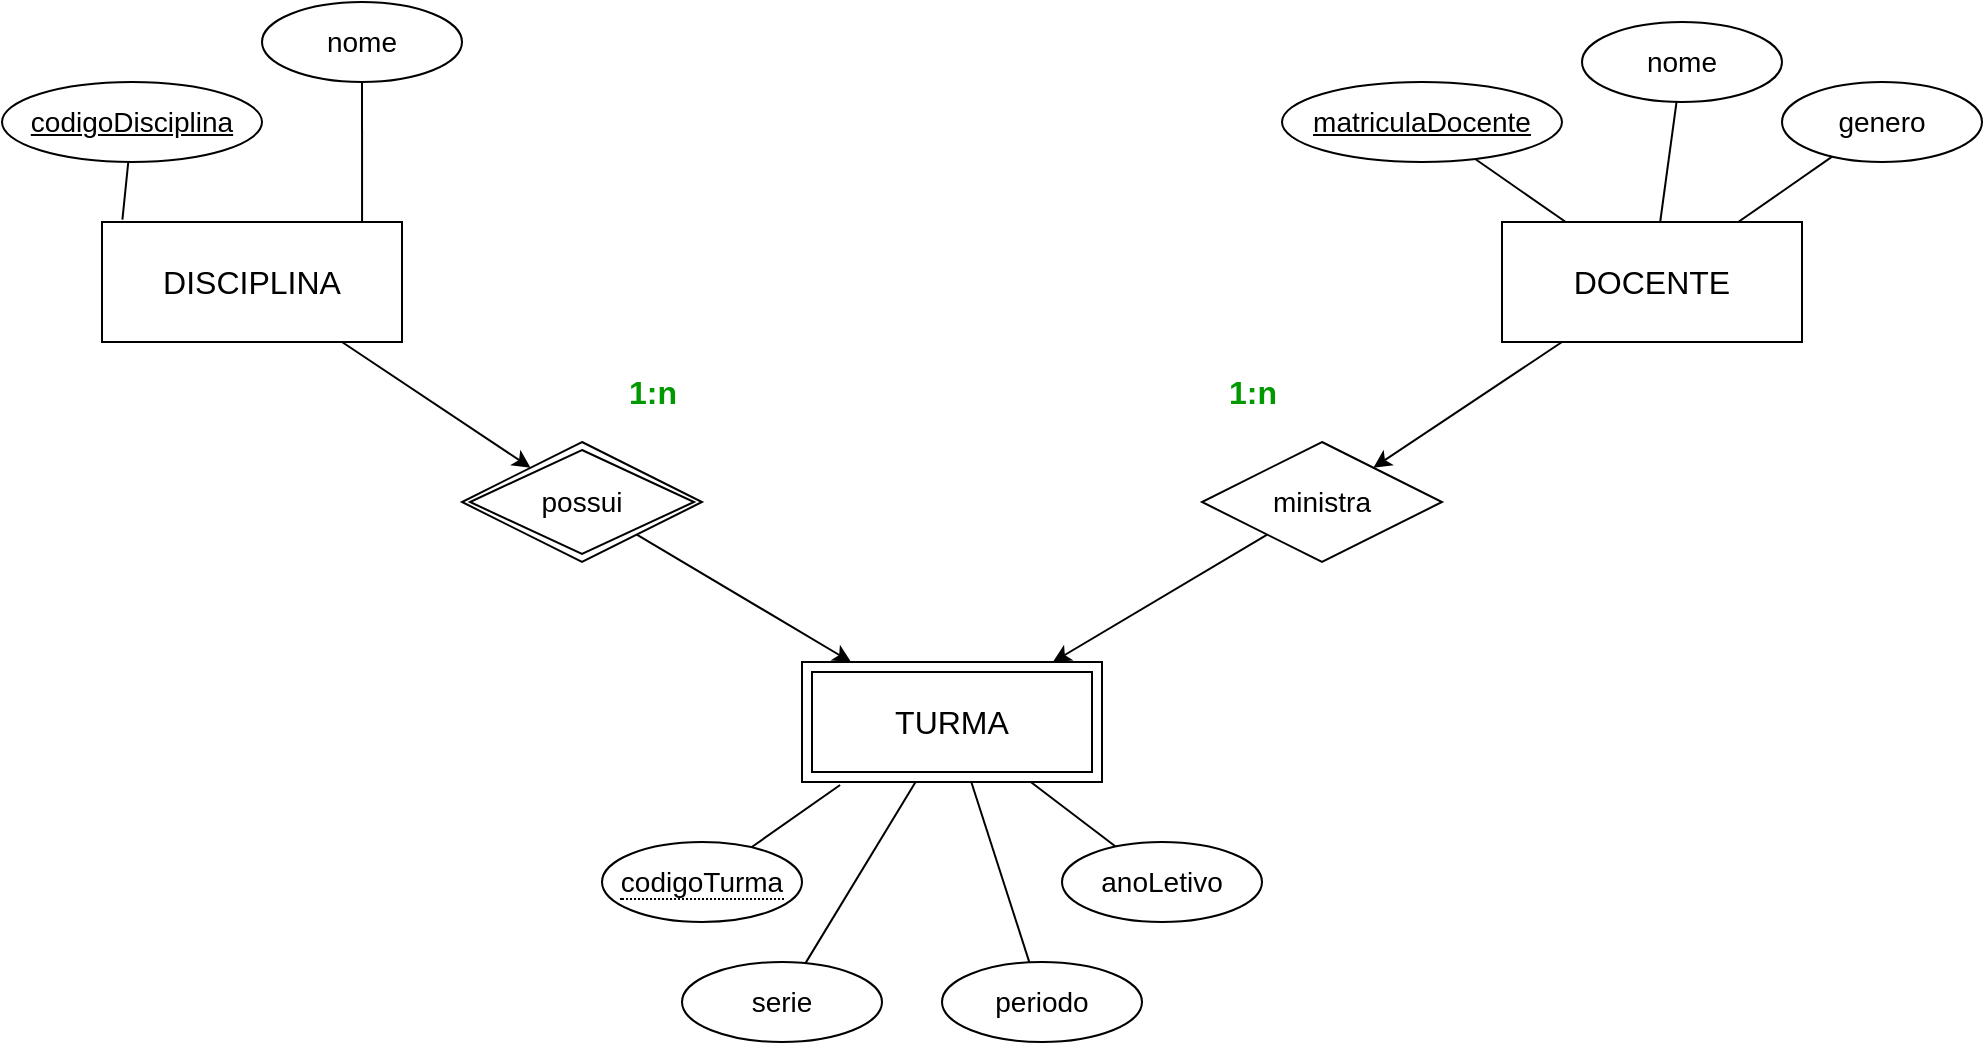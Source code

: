 <mxfile version="21.1.2" type="device" pages="4">
  <diagram id="R2lEEEUBdFMjLlhIrx00" name="DE-R_exer1">
    <mxGraphModel dx="1900" dy="623" grid="1" gridSize="10" guides="1" tooltips="1" connect="1" arrows="1" fold="1" page="1" pageScale="1" pageWidth="850" pageHeight="1100" math="0" shadow="0" extFonts="Permanent Marker^https://fonts.googleapis.com/css?family=Permanent+Marker">
      <root>
        <mxCell id="0" />
        <mxCell id="1" parent="0" />
        <mxCell id="FnTbjQFul9a2ZLYNn8ih-13" style="edgeStyle=none;rounded=0;orthogonalLoop=1;jettySize=auto;html=1;" parent="1" source="FnTbjQFul9a2ZLYNn8ih-2" target="FnTbjQFul9a2ZLYNn8ih-10" edge="1">
          <mxGeometry relative="1" as="geometry" />
        </mxCell>
        <mxCell id="FnTbjQFul9a2ZLYNn8ih-2" value="DOCENTE" style="whiteSpace=wrap;html=1;align=center;fontSize=16;" parent="1" vertex="1">
          <mxGeometry x="700" y="260" width="150" height="60" as="geometry" />
        </mxCell>
        <mxCell id="FnTbjQFul9a2ZLYNn8ih-7" style="edgeStyle=none;rounded=0;orthogonalLoop=1;jettySize=auto;html=1;" parent="1" source="FnTbjQFul9a2ZLYNn8ih-3" target="FnTbjQFul9a2ZLYNn8ih-5" edge="1">
          <mxGeometry relative="1" as="geometry" />
        </mxCell>
        <mxCell id="FnTbjQFul9a2ZLYNn8ih-27" style="rounded=0;orthogonalLoop=1;jettySize=auto;html=1;exitX=0.068;exitY=-0.019;exitDx=0;exitDy=0;exitPerimeter=0;endArrow=none;endFill=0;" parent="1" source="FnTbjQFul9a2ZLYNn8ih-3" target="FnTbjQFul9a2ZLYNn8ih-26" edge="1">
          <mxGeometry relative="1" as="geometry">
            <Array as="points" />
          </mxGeometry>
        </mxCell>
        <mxCell id="FnTbjQFul9a2ZLYNn8ih-30" style="edgeStyle=none;rounded=0;orthogonalLoop=1;jettySize=auto;html=1;exitX=0.867;exitY=0;exitDx=0;exitDy=0;exitPerimeter=0;endArrow=none;endFill=0;" parent="1" source="FnTbjQFul9a2ZLYNn8ih-3" target="FnTbjQFul9a2ZLYNn8ih-29" edge="1">
          <mxGeometry relative="1" as="geometry" />
        </mxCell>
        <mxCell id="FnTbjQFul9a2ZLYNn8ih-3" value="DISCIPLINA" style="whiteSpace=wrap;html=1;align=center;fontSize=16;" parent="1" vertex="1">
          <mxGeometry y="260" width="150" height="60" as="geometry" />
        </mxCell>
        <mxCell id="FnTbjQFul9a2ZLYNn8ih-4" value="TURMA" style="shape=ext;margin=3;double=1;whiteSpace=wrap;html=1;align=center;fontSize=16;" parent="1" vertex="1">
          <mxGeometry x="350" y="480" width="150" height="60" as="geometry" />
        </mxCell>
        <mxCell id="FnTbjQFul9a2ZLYNn8ih-8" style="edgeStyle=none;rounded=0;orthogonalLoop=1;jettySize=auto;html=1;" parent="1" source="FnTbjQFul9a2ZLYNn8ih-5" target="FnTbjQFul9a2ZLYNn8ih-4" edge="1">
          <mxGeometry relative="1" as="geometry" />
        </mxCell>
        <mxCell id="FnTbjQFul9a2ZLYNn8ih-5" value="possui" style="shape=rhombus;double=1;perimeter=rhombusPerimeter;whiteSpace=wrap;html=1;align=center;fontSize=14;" parent="1" vertex="1">
          <mxGeometry x="180" y="370" width="120" height="60" as="geometry" />
        </mxCell>
        <mxCell id="FnTbjQFul9a2ZLYNn8ih-9" value="1:n" style="text;html=1;align=center;verticalAlign=middle;resizable=0;points=[];autosize=1;strokeColor=none;fillColor=none;fontSize=16;fontStyle=1;fontColor=#009900;" parent="1" vertex="1">
          <mxGeometry x="250" y="330" width="50" height="30" as="geometry" />
        </mxCell>
        <mxCell id="FnTbjQFul9a2ZLYNn8ih-14" style="edgeStyle=none;rounded=0;orthogonalLoop=1;jettySize=auto;html=1;" parent="1" source="FnTbjQFul9a2ZLYNn8ih-10" target="FnTbjQFul9a2ZLYNn8ih-4" edge="1">
          <mxGeometry relative="1" as="geometry" />
        </mxCell>
        <mxCell id="FnTbjQFul9a2ZLYNn8ih-10" value="ministra" style="shape=rhombus;perimeter=rhombusPerimeter;whiteSpace=wrap;html=1;align=center;fontSize=14;" parent="1" vertex="1">
          <mxGeometry x="550" y="370" width="120" height="60" as="geometry" />
        </mxCell>
        <mxCell id="FnTbjQFul9a2ZLYNn8ih-15" value="1:n" style="text;html=1;align=center;verticalAlign=middle;resizable=0;points=[];autosize=1;strokeColor=none;fillColor=none;fontSize=16;fontStyle=1;fontColor=#009900;" parent="1" vertex="1">
          <mxGeometry x="550" y="330" width="50" height="30" as="geometry" />
        </mxCell>
        <mxCell id="FnTbjQFul9a2ZLYNn8ih-17" value="matriculaDocente" style="ellipse;whiteSpace=wrap;html=1;align=center;fontStyle=4;fontSize=14;" parent="1" vertex="1">
          <mxGeometry x="590" y="190" width="140" height="40" as="geometry" />
        </mxCell>
        <mxCell id="FnTbjQFul9a2ZLYNn8ih-24" style="edgeStyle=none;rounded=0;orthogonalLoop=1;jettySize=auto;html=1;endArrow=none;endFill=0;entryX=0.127;entryY=1.025;entryDx=0;entryDy=0;entryPerimeter=0;" parent="1" source="FnTbjQFul9a2ZLYNn8ih-18" target="FnTbjQFul9a2ZLYNn8ih-4" edge="1">
          <mxGeometry relative="1" as="geometry" />
        </mxCell>
        <mxCell id="FnTbjQFul9a2ZLYNn8ih-18" value="&lt;span style=&quot;border-bottom: 1px dotted; font-size: 14px;&quot;&gt;codigoTurma&lt;/span&gt;" style="ellipse;whiteSpace=wrap;html=1;align=center;fontSize=14;" parent="1" vertex="1">
          <mxGeometry x="250" y="570" width="100" height="40" as="geometry" />
        </mxCell>
        <mxCell id="FnTbjQFul9a2ZLYNn8ih-26" value="codigoDisciplina" style="ellipse;whiteSpace=wrap;html=1;align=center;fontStyle=4;fontSize=14;" parent="1" vertex="1">
          <mxGeometry x="-50" y="190" width="130" height="40" as="geometry" />
        </mxCell>
        <mxCell id="FnTbjQFul9a2ZLYNn8ih-29" value="nome" style="ellipse;whiteSpace=wrap;html=1;align=center;fontSize=14;" parent="1" vertex="1">
          <mxGeometry x="80" y="150" width="100" height="40" as="geometry" />
        </mxCell>
        <mxCell id="FnTbjQFul9a2ZLYNn8ih-31" value="serie" style="ellipse;whiteSpace=wrap;html=1;align=center;fontSize=14;" parent="1" vertex="1">
          <mxGeometry x="290" y="630" width="100" height="40" as="geometry" />
        </mxCell>
        <mxCell id="FnTbjQFul9a2ZLYNn8ih-32" value="periodo" style="ellipse;whiteSpace=wrap;html=1;align=center;fontSize=14;" parent="1" vertex="1">
          <mxGeometry x="420" y="630" width="100" height="40" as="geometry" />
        </mxCell>
        <mxCell id="FnTbjQFul9a2ZLYNn8ih-33" value="anoLetivo" style="ellipse;whiteSpace=wrap;html=1;align=center;fontSize=14;" parent="1" vertex="1">
          <mxGeometry x="480" y="570" width="100" height="40" as="geometry" />
        </mxCell>
        <mxCell id="FnTbjQFul9a2ZLYNn8ih-35" style="edgeStyle=none;rounded=0;orthogonalLoop=1;jettySize=auto;html=1;endArrow=none;endFill=0;" parent="1" source="FnTbjQFul9a2ZLYNn8ih-31" target="FnTbjQFul9a2ZLYNn8ih-4" edge="1">
          <mxGeometry relative="1" as="geometry">
            <mxPoint x="335" y="583" as="sourcePoint" />
            <mxPoint x="379" y="552" as="targetPoint" />
          </mxGeometry>
        </mxCell>
        <mxCell id="FnTbjQFul9a2ZLYNn8ih-36" style="edgeStyle=none;rounded=0;orthogonalLoop=1;jettySize=auto;html=1;endArrow=none;endFill=0;" parent="1" source="FnTbjQFul9a2ZLYNn8ih-32" target="FnTbjQFul9a2ZLYNn8ih-4" edge="1">
          <mxGeometry relative="1" as="geometry">
            <mxPoint x="345" y="593" as="sourcePoint" />
            <mxPoint x="389" y="562" as="targetPoint" />
          </mxGeometry>
        </mxCell>
        <mxCell id="FnTbjQFul9a2ZLYNn8ih-37" style="edgeStyle=none;rounded=0;orthogonalLoop=1;jettySize=auto;html=1;endArrow=none;endFill=0;" parent="1" source="FnTbjQFul9a2ZLYNn8ih-33" target="FnTbjQFul9a2ZLYNn8ih-4" edge="1">
          <mxGeometry relative="1" as="geometry">
            <mxPoint x="355" y="603" as="sourcePoint" />
            <mxPoint x="399" y="572" as="targetPoint" />
          </mxGeometry>
        </mxCell>
        <mxCell id="FnTbjQFul9a2ZLYNn8ih-39" value="nome" style="ellipse;whiteSpace=wrap;html=1;align=center;fontSize=14;" parent="1" vertex="1">
          <mxGeometry x="740" y="160" width="100" height="40" as="geometry" />
        </mxCell>
        <mxCell id="FnTbjQFul9a2ZLYNn8ih-40" value="genero" style="ellipse;whiteSpace=wrap;html=1;align=center;fontSize=14;" parent="1" vertex="1">
          <mxGeometry x="840" y="190" width="100" height="40" as="geometry" />
        </mxCell>
        <mxCell id="FnTbjQFul9a2ZLYNn8ih-44" style="edgeStyle=none;rounded=0;orthogonalLoop=1;jettySize=auto;html=1;endArrow=none;endFill=0;" parent="1" source="FnTbjQFul9a2ZLYNn8ih-2" target="FnTbjQFul9a2ZLYNn8ih-17" edge="1">
          <mxGeometry relative="1" as="geometry">
            <mxPoint x="743" y="272" as="sourcePoint" />
            <mxPoint x="760" y="210" as="targetPoint" />
          </mxGeometry>
        </mxCell>
        <mxCell id="FnTbjQFul9a2ZLYNn8ih-45" style="edgeStyle=none;rounded=0;orthogonalLoop=1;jettySize=auto;html=1;endArrow=none;endFill=0;" parent="1" source="FnTbjQFul9a2ZLYNn8ih-2" target="FnTbjQFul9a2ZLYNn8ih-39" edge="1">
          <mxGeometry relative="1" as="geometry">
            <mxPoint x="753" y="282" as="sourcePoint" />
            <mxPoint x="770" y="220" as="targetPoint" />
          </mxGeometry>
        </mxCell>
        <mxCell id="FnTbjQFul9a2ZLYNn8ih-46" style="edgeStyle=none;rounded=0;orthogonalLoop=1;jettySize=auto;html=1;endArrow=none;endFill=0;" parent="1" source="FnTbjQFul9a2ZLYNn8ih-2" target="FnTbjQFul9a2ZLYNn8ih-40" edge="1">
          <mxGeometry relative="1" as="geometry">
            <mxPoint x="763" y="292" as="sourcePoint" />
            <mxPoint x="780" y="230" as="targetPoint" />
          </mxGeometry>
        </mxCell>
      </root>
    </mxGraphModel>
  </diagram>
  <diagram id="chgNHQFVPNMcvdZFxesr" name="DE_exer1">
    <mxGraphModel dx="1909" dy="1133" grid="1" gridSize="10" guides="1" tooltips="1" connect="1" arrows="1" fold="1" page="1" pageScale="1" pageWidth="827" pageHeight="1169" math="0" shadow="0">
      <root>
        <mxCell id="0" />
        <mxCell id="1" parent="0" />
        <mxCell id="lJ7p7Ptng8dCVD-eLJ8c-5" style="edgeStyle=orthogonalEdgeStyle;rounded=0;orthogonalLoop=1;jettySize=auto;html=1;endArrow=none;endFill=0;" parent="1" source="3I0QJrQgk5Wo8spt9im9-1" target="lJ7p7Ptng8dCVD-eLJ8c-1" edge="1">
          <mxGeometry relative="1" as="geometry">
            <Array as="points">
              <mxPoint x="200" y="290" />
              <mxPoint x="50" y="290" />
              <mxPoint x="50" y="400" />
              <mxPoint x="175" y="400" />
            </Array>
          </mxGeometry>
        </mxCell>
        <mxCell id="3I0QJrQgk5Wo8spt9im9-1" value="codigoDisciplina" style="rounded=0;whiteSpace=wrap;html=1;fontSize=18;fontStyle=5;strokeWidth=2;" parent="1" vertex="1">
          <mxGeometry x="90" y="140" width="170" height="40" as="geometry" />
        </mxCell>
        <mxCell id="3I0QJrQgk5Wo8spt9im9-2" value="nome" style="rounded=0;whiteSpace=wrap;html=1;fontSize=18;fontStyle=1;strokeWidth=2;" parent="1" vertex="1">
          <mxGeometry x="260" y="140" width="120" height="40" as="geometry" />
        </mxCell>
        <mxCell id="aX2akRuxtGNlWSP2iZSn-1" value="DISCIPLINA" style="text;html=1;align=center;verticalAlign=middle;resizable=0;points=[];autosize=1;strokeColor=none;fillColor=none;fontSize=24;fontStyle=1" parent="1" vertex="1">
          <mxGeometry y="80" width="160" height="40" as="geometry" />
        </mxCell>
        <mxCell id="lJ7p7Ptng8dCVD-eLJ8c-7" style="edgeStyle=orthogonalEdgeStyle;rounded=0;orthogonalLoop=1;jettySize=auto;html=1;endArrow=none;endFill=0;" parent="1" source="aX2akRuxtGNlWSP2iZSn-2" target="lJ7p7Ptng8dCVD-eLJ8c-6" edge="1">
          <mxGeometry relative="1" as="geometry">
            <Array as="points">
              <mxPoint x="210" y="400" />
              <mxPoint x="500" y="400" />
            </Array>
          </mxGeometry>
        </mxCell>
        <mxCell id="aX2akRuxtGNlWSP2iZSn-2" value="matriculaDocente" style="rounded=0;whiteSpace=wrap;html=1;fontSize=18;fontStyle=5;strokeWidth=2;" parent="1" vertex="1">
          <mxGeometry x="90" y="310" width="180" height="40" as="geometry" />
        </mxCell>
        <mxCell id="aX2akRuxtGNlWSP2iZSn-3" value="nome" style="rounded=0;whiteSpace=wrap;html=1;fontSize=18;fontStyle=1;strokeWidth=2;" parent="1" vertex="1">
          <mxGeometry x="270" y="310" width="120" height="40" as="geometry" />
        </mxCell>
        <mxCell id="UVsbO5z5dQF29u2-H1Re-1" value="genero" style="rounded=0;whiteSpace=wrap;html=1;fontSize=18;fontStyle=1;strokeWidth=2;" parent="1" vertex="1">
          <mxGeometry x="390" y="310" width="120" height="40" as="geometry" />
        </mxCell>
        <mxCell id="UVsbO5z5dQF29u2-H1Re-2" value="codigoTurma" style="rounded=0;whiteSpace=wrap;html=1;fontSize=18;fontStyle=5;strokeWidth=2;" parent="1" vertex="1">
          <mxGeometry x="260" y="470" width="150" height="40" as="geometry" />
        </mxCell>
        <mxCell id="lJYR_ixCYbFmpdj9cXKG-2" value="anoLetivo" style="rounded=0;whiteSpace=wrap;html=1;fontSize=18;fontStyle=1;strokeWidth=2;" parent="1" vertex="1">
          <mxGeometry x="710" y="470" width="120" height="40" as="geometry" />
        </mxCell>
        <mxCell id="lJYR_ixCYbFmpdj9cXKG-3" value="serie" style="rounded=0;whiteSpace=wrap;html=1;fontSize=18;fontStyle=1;strokeWidth=2;" parent="1" vertex="1">
          <mxGeometry x="590" y="470" width="120" height="40" as="geometry" />
        </mxCell>
        <mxCell id="lJYR_ixCYbFmpdj9cXKG-4" value="periodo" style="rounded=0;whiteSpace=wrap;html=1;fontSize=18;fontStyle=1;strokeWidth=2;" parent="1" vertex="1">
          <mxGeometry x="830" y="470" width="120" height="40" as="geometry" />
        </mxCell>
        <mxCell id="lJ7p7Ptng8dCVD-eLJ8c-1" value="codigoDisciplina" style="rounded=0;whiteSpace=wrap;html=1;fontSize=18;fontStyle=5;strokeWidth=2;" parent="1" vertex="1">
          <mxGeometry x="90" y="470" width="170" height="40" as="geometry" />
        </mxCell>
        <mxCell id="lJ7p7Ptng8dCVD-eLJ8c-3" value="DOCENTE" style="text;html=1;align=center;verticalAlign=middle;resizable=0;points=[];autosize=1;strokeColor=none;fillColor=none;fontSize=24;fontStyle=1" parent="1" vertex="1">
          <mxGeometry y="240" width="140" height="40" as="geometry" />
        </mxCell>
        <mxCell id="lJ7p7Ptng8dCVD-eLJ8c-4" value="TURMA" style="text;html=1;align=center;verticalAlign=middle;resizable=0;points=[];autosize=1;strokeColor=none;fillColor=none;fontSize=24;fontStyle=1" parent="1" vertex="1">
          <mxGeometry x="15" y="420" width="110" height="40" as="geometry" />
        </mxCell>
        <mxCell id="lJ7p7Ptng8dCVD-eLJ8c-6" value="matriculaDocente" style="rounded=0;whiteSpace=wrap;html=1;fontSize=18;fontStyle=1;strokeWidth=2;" parent="1" vertex="1">
          <mxGeometry x="410" y="470" width="180" height="40" as="geometry" />
        </mxCell>
        <mxCell id="7VNY0HRLtZIsHqo6s4xj-1" value="" style="shape=table;startSize=0;container=1;collapsible=0;childLayout=tableLayout;" parent="1" vertex="1">
          <mxGeometry x="90" y="640" width="320" height="160" as="geometry" />
        </mxCell>
        <mxCell id="7VNY0HRLtZIsHqo6s4xj-2" value="" style="shape=tableRow;horizontal=0;startSize=0;swimlaneHead=0;swimlaneBody=0;strokeColor=inherit;top=0;left=0;bottom=0;right=0;collapsible=0;dropTarget=0;fillColor=none;points=[[0,0.5],[1,0.5]];portConstraint=eastwest;" parent="7VNY0HRLtZIsHqo6s4xj-1" vertex="1">
          <mxGeometry width="320" height="40" as="geometry" />
        </mxCell>
        <mxCell id="7VNY0HRLtZIsHqo6s4xj-3" value="&lt;u&gt;codigoDisciplina&lt;/u&gt;" style="shape=partialRectangle;html=1;whiteSpace=wrap;connectable=0;strokeColor=inherit;overflow=hidden;fillColor=none;top=0;left=0;bottom=0;right=0;pointerEvents=1;fontSize=17;fontStyle=1" parent="7VNY0HRLtZIsHqo6s4xj-2" vertex="1">
          <mxGeometry width="160" height="40" as="geometry">
            <mxRectangle width="160" height="40" as="alternateBounds" />
          </mxGeometry>
        </mxCell>
        <mxCell id="7VNY0HRLtZIsHqo6s4xj-4" value="nome" style="shape=partialRectangle;html=1;whiteSpace=wrap;connectable=0;strokeColor=inherit;overflow=hidden;fillColor=none;top=0;left=0;bottom=0;right=0;pointerEvents=1;fontSize=17;fontStyle=1" parent="7VNY0HRLtZIsHqo6s4xj-2" vertex="1">
          <mxGeometry x="160" width="160" height="40" as="geometry">
            <mxRectangle width="160" height="40" as="alternateBounds" />
          </mxGeometry>
        </mxCell>
        <mxCell id="7VNY0HRLtZIsHqo6s4xj-5" value="" style="shape=tableRow;horizontal=0;startSize=0;swimlaneHead=0;swimlaneBody=0;strokeColor=inherit;top=0;left=0;bottom=0;right=0;collapsible=0;dropTarget=0;fillColor=none;points=[[0,0.5],[1,0.5]];portConstraint=eastwest;" parent="7VNY0HRLtZIsHqo6s4xj-1" vertex="1">
          <mxGeometry y="40" width="320" height="40" as="geometry" />
        </mxCell>
        <mxCell id="7VNY0HRLtZIsHqo6s4xj-6" value="001003" style="shape=partialRectangle;html=1;whiteSpace=wrap;connectable=0;strokeColor=inherit;overflow=hidden;fillColor=none;top=0;left=0;bottom=0;right=0;pointerEvents=1;fontSize=14;" parent="7VNY0HRLtZIsHqo6s4xj-5" vertex="1">
          <mxGeometry width="160" height="40" as="geometry">
            <mxRectangle width="160" height="40" as="alternateBounds" />
          </mxGeometry>
        </mxCell>
        <mxCell id="7VNY0HRLtZIsHqo6s4xj-7" value="Matemática" style="shape=partialRectangle;html=1;whiteSpace=wrap;connectable=0;strokeColor=inherit;overflow=hidden;fillColor=none;top=0;left=0;bottom=0;right=0;pointerEvents=1;fontSize=14;" parent="7VNY0HRLtZIsHqo6s4xj-5" vertex="1">
          <mxGeometry x="160" width="160" height="40" as="geometry">
            <mxRectangle width="160" height="40" as="alternateBounds" />
          </mxGeometry>
        </mxCell>
        <mxCell id="7VNY0HRLtZIsHqo6s4xj-8" value="" style="shape=tableRow;horizontal=0;startSize=0;swimlaneHead=0;swimlaneBody=0;strokeColor=inherit;top=0;left=0;bottom=0;right=0;collapsible=0;dropTarget=0;fillColor=none;points=[[0,0.5],[1,0.5]];portConstraint=eastwest;" parent="7VNY0HRLtZIsHqo6s4xj-1" vertex="1">
          <mxGeometry y="80" width="320" height="40" as="geometry" />
        </mxCell>
        <mxCell id="7VNY0HRLtZIsHqo6s4xj-9" value="023004" style="shape=partialRectangle;html=1;whiteSpace=wrap;connectable=0;strokeColor=inherit;overflow=hidden;fillColor=none;top=0;left=0;bottom=0;right=0;pointerEvents=1;fontSize=14;" parent="7VNY0HRLtZIsHqo6s4xj-8" vertex="1">
          <mxGeometry width="160" height="40" as="geometry">
            <mxRectangle width="160" height="40" as="alternateBounds" />
          </mxGeometry>
        </mxCell>
        <mxCell id="7VNY0HRLtZIsHqo6s4xj-10" value="Artes Cênicas" style="shape=partialRectangle;html=1;whiteSpace=wrap;connectable=0;strokeColor=inherit;overflow=hidden;fillColor=none;top=0;left=0;bottom=0;right=0;pointerEvents=1;fontSize=14;" parent="7VNY0HRLtZIsHqo6s4xj-8" vertex="1">
          <mxGeometry x="160" width="160" height="40" as="geometry">
            <mxRectangle width="160" height="40" as="alternateBounds" />
          </mxGeometry>
        </mxCell>
        <mxCell id="7VNY0HRLtZIsHqo6s4xj-11" value="" style="shape=tableRow;horizontal=0;startSize=0;swimlaneHead=0;swimlaneBody=0;strokeColor=inherit;top=0;left=0;bottom=0;right=0;collapsible=0;dropTarget=0;fillColor=none;points=[[0,0.5],[1,0.5]];portConstraint=eastwest;" parent="7VNY0HRLtZIsHqo6s4xj-1" vertex="1">
          <mxGeometry y="120" width="320" height="40" as="geometry" />
        </mxCell>
        <mxCell id="7VNY0HRLtZIsHqo6s4xj-12" value="015020" style="shape=partialRectangle;html=1;whiteSpace=wrap;connectable=0;strokeColor=inherit;overflow=hidden;fillColor=none;top=0;left=0;bottom=0;right=0;pointerEvents=1;fontSize=14;" parent="7VNY0HRLtZIsHqo6s4xj-11" vertex="1">
          <mxGeometry width="160" height="40" as="geometry">
            <mxRectangle width="160" height="40" as="alternateBounds" />
          </mxGeometry>
        </mxCell>
        <mxCell id="7VNY0HRLtZIsHqo6s4xj-13" value="Física" style="shape=partialRectangle;html=1;whiteSpace=wrap;connectable=0;strokeColor=inherit;overflow=hidden;fillColor=none;top=0;left=0;bottom=0;right=0;pointerEvents=1;fontSize=14;" parent="7VNY0HRLtZIsHqo6s4xj-11" vertex="1">
          <mxGeometry x="160" width="160" height="40" as="geometry">
            <mxRectangle width="160" height="40" as="alternateBounds" />
          </mxGeometry>
        </mxCell>
        <mxCell id="7VNY0HRLtZIsHqo6s4xj-14" value="DISCIPLINA" style="text;html=1;align=center;verticalAlign=middle;resizable=0;points=[];autosize=1;strokeColor=none;fillColor=none;fontSize=24;fontStyle=1" parent="1" vertex="1">
          <mxGeometry x="15" y="580" width="160" height="40" as="geometry" />
        </mxCell>
        <mxCell id="7VNY0HRLtZIsHqo6s4xj-16" value="" style="shape=table;startSize=0;container=1;collapsible=0;childLayout=tableLayout;" parent="1" vertex="1">
          <mxGeometry x="90" y="880" width="480" height="160" as="geometry" />
        </mxCell>
        <mxCell id="7VNY0HRLtZIsHqo6s4xj-17" value="" style="shape=tableRow;horizontal=0;startSize=0;swimlaneHead=0;swimlaneBody=0;strokeColor=inherit;top=0;left=0;bottom=0;right=0;collapsible=0;dropTarget=0;fillColor=none;points=[[0,0.5],[1,0.5]];portConstraint=eastwest;" parent="7VNY0HRLtZIsHqo6s4xj-16" vertex="1">
          <mxGeometry width="480" height="40" as="geometry" />
        </mxCell>
        <mxCell id="7VNY0HRLtZIsHqo6s4xj-18" value="&lt;u&gt;matriculaDocente&lt;/u&gt;" style="shape=partialRectangle;html=1;whiteSpace=wrap;connectable=0;strokeColor=inherit;overflow=hidden;fillColor=none;top=0;left=0;bottom=0;right=0;pointerEvents=1;fontSize=17;fontStyle=1" parent="7VNY0HRLtZIsHqo6s4xj-17" vertex="1">
          <mxGeometry width="160" height="40" as="geometry">
            <mxRectangle width="160" height="40" as="alternateBounds" />
          </mxGeometry>
        </mxCell>
        <mxCell id="7VNY0HRLtZIsHqo6s4xj-19" value="nome" style="shape=partialRectangle;html=1;whiteSpace=wrap;connectable=0;strokeColor=inherit;overflow=hidden;fillColor=none;top=0;left=0;bottom=0;right=0;pointerEvents=1;fontSize=17;fontStyle=1" parent="7VNY0HRLtZIsHqo6s4xj-17" vertex="1">
          <mxGeometry x="160" width="160" height="40" as="geometry">
            <mxRectangle width="160" height="40" as="alternateBounds" />
          </mxGeometry>
        </mxCell>
        <mxCell id="7VNY0HRLtZIsHqo6s4xj-29" value="genero" style="shape=partialRectangle;html=1;whiteSpace=wrap;connectable=0;strokeColor=inherit;overflow=hidden;fillColor=none;top=0;left=0;bottom=0;right=0;pointerEvents=1;fontSize=17;fontStyle=1" parent="7VNY0HRLtZIsHqo6s4xj-17" vertex="1">
          <mxGeometry x="320" width="160" height="40" as="geometry">
            <mxRectangle width="160" height="40" as="alternateBounds" />
          </mxGeometry>
        </mxCell>
        <mxCell id="7VNY0HRLtZIsHqo6s4xj-20" value="" style="shape=tableRow;horizontal=0;startSize=0;swimlaneHead=0;swimlaneBody=0;strokeColor=inherit;top=0;left=0;bottom=0;right=0;collapsible=0;dropTarget=0;fillColor=none;points=[[0,0.5],[1,0.5]];portConstraint=eastwest;" parent="7VNY0HRLtZIsHqo6s4xj-16" vertex="1">
          <mxGeometry y="40" width="480" height="40" as="geometry" />
        </mxCell>
        <mxCell id="7VNY0HRLtZIsHqo6s4xj-21" value="2703662" style="shape=partialRectangle;html=1;whiteSpace=wrap;connectable=0;strokeColor=inherit;overflow=hidden;fillColor=none;top=0;left=0;bottom=0;right=0;pointerEvents=1;fontSize=14;" parent="7VNY0HRLtZIsHqo6s4xj-20" vertex="1">
          <mxGeometry width="160" height="40" as="geometry">
            <mxRectangle width="160" height="40" as="alternateBounds" />
          </mxGeometry>
        </mxCell>
        <mxCell id="7VNY0HRLtZIsHqo6s4xj-22" value="Luana Pereira Júnior" style="shape=partialRectangle;html=1;whiteSpace=wrap;connectable=0;strokeColor=inherit;overflow=hidden;fillColor=none;top=0;left=0;bottom=0;right=0;pointerEvents=1;fontSize=14;" parent="7VNY0HRLtZIsHqo6s4xj-20" vertex="1">
          <mxGeometry x="160" width="160" height="40" as="geometry">
            <mxRectangle width="160" height="40" as="alternateBounds" />
          </mxGeometry>
        </mxCell>
        <mxCell id="7VNY0HRLtZIsHqo6s4xj-30" value="Feminino" style="shape=partialRectangle;html=1;whiteSpace=wrap;connectable=0;strokeColor=inherit;overflow=hidden;fillColor=none;top=0;left=0;bottom=0;right=0;pointerEvents=1;fontSize=14;" parent="7VNY0HRLtZIsHqo6s4xj-20" vertex="1">
          <mxGeometry x="320" width="160" height="40" as="geometry">
            <mxRectangle width="160" height="40" as="alternateBounds" />
          </mxGeometry>
        </mxCell>
        <mxCell id="7VNY0HRLtZIsHqo6s4xj-23" value="" style="shape=tableRow;horizontal=0;startSize=0;swimlaneHead=0;swimlaneBody=0;strokeColor=inherit;top=0;left=0;bottom=0;right=0;collapsible=0;dropTarget=0;fillColor=none;points=[[0,0.5],[1,0.5]];portConstraint=eastwest;" parent="7VNY0HRLtZIsHqo6s4xj-16" vertex="1">
          <mxGeometry y="80" width="480" height="40" as="geometry" />
        </mxCell>
        <mxCell id="7VNY0HRLtZIsHqo6s4xj-24" value="2598655" style="shape=partialRectangle;html=1;whiteSpace=wrap;connectable=0;strokeColor=inherit;overflow=hidden;fillColor=none;top=0;left=0;bottom=0;right=0;pointerEvents=1;fontSize=14;" parent="7VNY0HRLtZIsHqo6s4xj-23" vertex="1">
          <mxGeometry width="160" height="40" as="geometry">
            <mxRectangle width="160" height="40" as="alternateBounds" />
          </mxGeometry>
        </mxCell>
        <mxCell id="7VNY0HRLtZIsHqo6s4xj-25" value="Henrique Costa Soares" style="shape=partialRectangle;html=1;whiteSpace=wrap;connectable=0;strokeColor=inherit;overflow=hidden;fillColor=none;top=0;left=0;bottom=0;right=0;pointerEvents=1;fontSize=14;" parent="7VNY0HRLtZIsHqo6s4xj-23" vertex="1">
          <mxGeometry x="160" width="160" height="40" as="geometry">
            <mxRectangle width="160" height="40" as="alternateBounds" />
          </mxGeometry>
        </mxCell>
        <mxCell id="7VNY0HRLtZIsHqo6s4xj-31" value="Masculino" style="shape=partialRectangle;html=1;whiteSpace=wrap;connectable=0;strokeColor=inherit;overflow=hidden;fillColor=none;top=0;left=0;bottom=0;right=0;pointerEvents=1;fontSize=14;" parent="7VNY0HRLtZIsHqo6s4xj-23" vertex="1">
          <mxGeometry x="320" width="160" height="40" as="geometry">
            <mxRectangle width="160" height="40" as="alternateBounds" />
          </mxGeometry>
        </mxCell>
        <mxCell id="7VNY0HRLtZIsHqo6s4xj-26" value="" style="shape=tableRow;horizontal=0;startSize=0;swimlaneHead=0;swimlaneBody=0;strokeColor=inherit;top=0;left=0;bottom=0;right=0;collapsible=0;dropTarget=0;fillColor=none;points=[[0,0.5],[1,0.5]];portConstraint=eastwest;" parent="7VNY0HRLtZIsHqo6s4xj-16" vertex="1">
          <mxGeometry y="120" width="480" height="40" as="geometry" />
        </mxCell>
        <mxCell id="7VNY0HRLtZIsHqo6s4xj-27" value="1956153" style="shape=partialRectangle;html=1;whiteSpace=wrap;connectable=0;strokeColor=inherit;overflow=hidden;fillColor=none;top=0;left=0;bottom=0;right=0;pointerEvents=1;fontSize=14;" parent="7VNY0HRLtZIsHqo6s4xj-26" vertex="1">
          <mxGeometry width="160" height="40" as="geometry">
            <mxRectangle width="160" height="40" as="alternateBounds" />
          </mxGeometry>
        </mxCell>
        <mxCell id="7VNY0HRLtZIsHqo6s4xj-28" value="Reginaldo Fonseca" style="shape=partialRectangle;html=1;whiteSpace=wrap;connectable=0;strokeColor=inherit;overflow=hidden;fillColor=none;top=0;left=0;bottom=0;right=0;pointerEvents=1;fontSize=14;" parent="7VNY0HRLtZIsHqo6s4xj-26" vertex="1">
          <mxGeometry x="160" width="160" height="40" as="geometry">
            <mxRectangle width="160" height="40" as="alternateBounds" />
          </mxGeometry>
        </mxCell>
        <mxCell id="7VNY0HRLtZIsHqo6s4xj-32" value="Prefiro não responder" style="shape=partialRectangle;html=1;whiteSpace=wrap;connectable=0;strokeColor=inherit;overflow=hidden;fillColor=none;top=0;left=0;bottom=0;right=0;pointerEvents=1;fontSize=14;" parent="7VNY0HRLtZIsHqo6s4xj-26" vertex="1">
          <mxGeometry x="320" width="160" height="40" as="geometry">
            <mxRectangle width="160" height="40" as="alternateBounds" />
          </mxGeometry>
        </mxCell>
        <mxCell id="7VNY0HRLtZIsHqo6s4xj-33" value="" style="shape=table;startSize=0;container=1;collapsible=0;childLayout=tableLayout;" parent="1" vertex="1">
          <mxGeometry x="90" y="1120" width="960" height="280" as="geometry" />
        </mxCell>
        <mxCell id="7VNY0HRLtZIsHqo6s4xj-34" value="" style="shape=tableRow;horizontal=0;startSize=0;swimlaneHead=0;swimlaneBody=0;strokeColor=inherit;top=0;left=0;bottom=0;right=0;collapsible=0;dropTarget=0;fillColor=none;points=[[0,0.5],[1,0.5]];portConstraint=eastwest;" parent="7VNY0HRLtZIsHqo6s4xj-33" vertex="1">
          <mxGeometry width="960" height="40" as="geometry" />
        </mxCell>
        <mxCell id="7VNY0HRLtZIsHqo6s4xj-54" value="&lt;u&gt;codigoDisciplina&lt;/u&gt;" style="shape=partialRectangle;html=1;whiteSpace=wrap;connectable=0;strokeColor=inherit;overflow=hidden;fillColor=none;top=0;left=0;bottom=0;right=0;pointerEvents=1;fontSize=17;fontStyle=1" parent="7VNY0HRLtZIsHqo6s4xj-34" vertex="1">
          <mxGeometry width="160" height="40" as="geometry">
            <mxRectangle width="160" height="40" as="alternateBounds" />
          </mxGeometry>
        </mxCell>
        <mxCell id="7VNY0HRLtZIsHqo6s4xj-62" value="&lt;u&gt;codigoTurma&lt;/u&gt;" style="shape=partialRectangle;html=1;whiteSpace=wrap;connectable=0;strokeColor=inherit;overflow=hidden;fillColor=none;top=0;left=0;bottom=0;right=0;pointerEvents=1;fontSize=17;fontStyle=1" parent="7VNY0HRLtZIsHqo6s4xj-34" vertex="1">
          <mxGeometry x="160" width="160" height="40" as="geometry">
            <mxRectangle width="160" height="40" as="alternateBounds" />
          </mxGeometry>
        </mxCell>
        <mxCell id="7VNY0HRLtZIsHqo6s4xj-35" value="matriculaDocente" style="shape=partialRectangle;html=1;whiteSpace=wrap;connectable=0;strokeColor=inherit;overflow=hidden;fillColor=none;top=0;left=0;bottom=0;right=0;pointerEvents=1;fontSize=17;fontStyle=1" parent="7VNY0HRLtZIsHqo6s4xj-34" vertex="1">
          <mxGeometry x="320" width="160" height="40" as="geometry">
            <mxRectangle width="160" height="40" as="alternateBounds" />
          </mxGeometry>
        </mxCell>
        <mxCell id="7VNY0HRLtZIsHqo6s4xj-36" value="serie" style="shape=partialRectangle;html=1;whiteSpace=wrap;connectable=0;strokeColor=inherit;overflow=hidden;fillColor=none;top=0;left=0;bottom=0;right=0;pointerEvents=1;fontSize=17;fontStyle=1" parent="7VNY0HRLtZIsHqo6s4xj-34" vertex="1">
          <mxGeometry x="480" width="160" height="40" as="geometry">
            <mxRectangle width="160" height="40" as="alternateBounds" />
          </mxGeometry>
        </mxCell>
        <mxCell id="7VNY0HRLtZIsHqo6s4xj-37" value="anoLetivo" style="shape=partialRectangle;html=1;whiteSpace=wrap;connectable=0;strokeColor=inherit;overflow=hidden;fillColor=none;top=0;left=0;bottom=0;right=0;pointerEvents=1;fontSize=17;fontStyle=1" parent="7VNY0HRLtZIsHqo6s4xj-34" vertex="1">
          <mxGeometry x="640" width="160" height="40" as="geometry">
            <mxRectangle width="160" height="40" as="alternateBounds" />
          </mxGeometry>
        </mxCell>
        <mxCell id="7VNY0HRLtZIsHqo6s4xj-67" value="periodo" style="shape=partialRectangle;html=1;whiteSpace=wrap;connectable=0;strokeColor=inherit;overflow=hidden;fillColor=none;top=0;left=0;bottom=0;right=0;pointerEvents=1;fontSize=17;fontStyle=1" parent="7VNY0HRLtZIsHqo6s4xj-34" vertex="1">
          <mxGeometry x="800" width="160" height="40" as="geometry">
            <mxRectangle width="160" height="40" as="alternateBounds" />
          </mxGeometry>
        </mxCell>
        <mxCell id="7VNY0HRLtZIsHqo6s4xj-38" value="" style="shape=tableRow;horizontal=0;startSize=0;swimlaneHead=0;swimlaneBody=0;strokeColor=inherit;top=0;left=0;bottom=0;right=0;collapsible=0;dropTarget=0;fillColor=none;points=[[0,0.5],[1,0.5]];portConstraint=eastwest;" parent="7VNY0HRLtZIsHqo6s4xj-33" vertex="1">
          <mxGeometry y="40" width="960" height="40" as="geometry" />
        </mxCell>
        <mxCell id="7VNY0HRLtZIsHqo6s4xj-55" value="001003" style="shape=partialRectangle;html=1;whiteSpace=wrap;connectable=0;strokeColor=inherit;overflow=hidden;fillColor=none;top=0;left=0;bottom=0;right=0;pointerEvents=1;fontSize=14;" parent="7VNY0HRLtZIsHqo6s4xj-38" vertex="1">
          <mxGeometry width="160" height="40" as="geometry">
            <mxRectangle width="160" height="40" as="alternateBounds" />
          </mxGeometry>
        </mxCell>
        <mxCell id="7VNY0HRLtZIsHqo6s4xj-63" value="A" style="shape=partialRectangle;html=1;whiteSpace=wrap;connectable=0;strokeColor=inherit;overflow=hidden;fillColor=none;top=0;left=0;bottom=0;right=0;pointerEvents=1;fontSize=14;" parent="7VNY0HRLtZIsHqo6s4xj-38" vertex="1">
          <mxGeometry x="160" width="160" height="40" as="geometry">
            <mxRectangle width="160" height="40" as="alternateBounds" />
          </mxGeometry>
        </mxCell>
        <mxCell id="7VNY0HRLtZIsHqo6s4xj-39" value="2703662" style="shape=partialRectangle;html=1;whiteSpace=wrap;connectable=0;strokeColor=inherit;overflow=hidden;fillColor=none;top=0;left=0;bottom=0;right=0;pointerEvents=1;fontSize=14;" parent="7VNY0HRLtZIsHqo6s4xj-38" vertex="1">
          <mxGeometry x="320" width="160" height="40" as="geometry">
            <mxRectangle width="160" height="40" as="alternateBounds" />
          </mxGeometry>
        </mxCell>
        <mxCell id="7VNY0HRLtZIsHqo6s4xj-40" value="1ª" style="shape=partialRectangle;html=1;whiteSpace=wrap;connectable=0;strokeColor=inherit;overflow=hidden;fillColor=none;top=0;left=0;bottom=0;right=0;pointerEvents=1;fontSize=14;" parent="7VNY0HRLtZIsHqo6s4xj-38" vertex="1">
          <mxGeometry x="480" width="160" height="40" as="geometry">
            <mxRectangle width="160" height="40" as="alternateBounds" />
          </mxGeometry>
        </mxCell>
        <mxCell id="7VNY0HRLtZIsHqo6s4xj-41" value="2028" style="shape=partialRectangle;html=1;whiteSpace=wrap;connectable=0;strokeColor=inherit;overflow=hidden;fillColor=none;top=0;left=0;bottom=0;right=0;pointerEvents=1;fontSize=14;" parent="7VNY0HRLtZIsHqo6s4xj-38" vertex="1">
          <mxGeometry x="640" width="160" height="40" as="geometry">
            <mxRectangle width="160" height="40" as="alternateBounds" />
          </mxGeometry>
        </mxCell>
        <mxCell id="7VNY0HRLtZIsHqo6s4xj-68" value="manhã" style="shape=partialRectangle;html=1;whiteSpace=wrap;connectable=0;strokeColor=inherit;overflow=hidden;fillColor=none;top=0;left=0;bottom=0;right=0;pointerEvents=1;fontSize=14;" parent="7VNY0HRLtZIsHqo6s4xj-38" vertex="1">
          <mxGeometry x="800" width="160" height="40" as="geometry">
            <mxRectangle width="160" height="40" as="alternateBounds" />
          </mxGeometry>
        </mxCell>
        <mxCell id="7VNY0HRLtZIsHqo6s4xj-42" value="" style="shape=tableRow;horizontal=0;startSize=0;swimlaneHead=0;swimlaneBody=0;strokeColor=inherit;top=0;left=0;bottom=0;right=0;collapsible=0;dropTarget=0;fillColor=none;points=[[0,0.5],[1,0.5]];portConstraint=eastwest;" parent="7VNY0HRLtZIsHqo6s4xj-33" vertex="1">
          <mxGeometry y="80" width="960" height="40" as="geometry" />
        </mxCell>
        <mxCell id="7VNY0HRLtZIsHqo6s4xj-56" value="015020" style="shape=partialRectangle;html=1;whiteSpace=wrap;connectable=0;strokeColor=inherit;overflow=hidden;fillColor=none;top=0;left=0;bottom=0;right=0;pointerEvents=1;fontSize=14;" parent="7VNY0HRLtZIsHqo6s4xj-42" vertex="1">
          <mxGeometry width="160" height="40" as="geometry">
            <mxRectangle width="160" height="40" as="alternateBounds" />
          </mxGeometry>
        </mxCell>
        <mxCell id="7VNY0HRLtZIsHqo6s4xj-64" value="A" style="shape=partialRectangle;html=1;whiteSpace=wrap;connectable=0;strokeColor=inherit;overflow=hidden;fillColor=none;top=0;left=0;bottom=0;right=0;pointerEvents=1;fontSize=14;" parent="7VNY0HRLtZIsHqo6s4xj-42" vertex="1">
          <mxGeometry x="160" width="160" height="40" as="geometry">
            <mxRectangle width="160" height="40" as="alternateBounds" />
          </mxGeometry>
        </mxCell>
        <mxCell id="7VNY0HRLtZIsHqo6s4xj-43" value="2703662" style="shape=partialRectangle;html=1;whiteSpace=wrap;connectable=0;strokeColor=inherit;overflow=hidden;fillColor=none;top=0;left=0;bottom=0;right=0;pointerEvents=1;fontSize=14;" parent="7VNY0HRLtZIsHqo6s4xj-42" vertex="1">
          <mxGeometry x="320" width="160" height="40" as="geometry">
            <mxRectangle width="160" height="40" as="alternateBounds" />
          </mxGeometry>
        </mxCell>
        <mxCell id="7VNY0HRLtZIsHqo6s4xj-44" value="6ª" style="shape=partialRectangle;html=1;whiteSpace=wrap;connectable=0;strokeColor=inherit;overflow=hidden;fillColor=none;top=0;left=0;bottom=0;right=0;pointerEvents=1;fontSize=14;" parent="7VNY0HRLtZIsHqo6s4xj-42" vertex="1">
          <mxGeometry x="480" width="160" height="40" as="geometry">
            <mxRectangle width="160" height="40" as="alternateBounds" />
          </mxGeometry>
        </mxCell>
        <mxCell id="7VNY0HRLtZIsHqo6s4xj-45" value="2028" style="shape=partialRectangle;html=1;whiteSpace=wrap;connectable=0;strokeColor=inherit;overflow=hidden;fillColor=none;top=0;left=0;bottom=0;right=0;pointerEvents=1;fontSize=14;" parent="7VNY0HRLtZIsHqo6s4xj-42" vertex="1">
          <mxGeometry x="640" width="160" height="40" as="geometry">
            <mxRectangle width="160" height="40" as="alternateBounds" />
          </mxGeometry>
        </mxCell>
        <mxCell id="7VNY0HRLtZIsHqo6s4xj-69" value="tarde" style="shape=partialRectangle;html=1;whiteSpace=wrap;connectable=0;strokeColor=inherit;overflow=hidden;fillColor=none;top=0;left=0;bottom=0;right=0;pointerEvents=1;fontSize=14;" parent="7VNY0HRLtZIsHqo6s4xj-42" vertex="1">
          <mxGeometry x="800" width="160" height="40" as="geometry">
            <mxRectangle width="160" height="40" as="alternateBounds" />
          </mxGeometry>
        </mxCell>
        <mxCell id="7VNY0HRLtZIsHqo6s4xj-46" value="" style="shape=tableRow;horizontal=0;startSize=0;swimlaneHead=0;swimlaneBody=0;strokeColor=inherit;top=0;left=0;bottom=0;right=0;collapsible=0;dropTarget=0;fillColor=none;points=[[0,0.5],[1,0.5]];portConstraint=eastwest;" parent="7VNY0HRLtZIsHqo6s4xj-33" vertex="1">
          <mxGeometry y="120" width="960" height="40" as="geometry" />
        </mxCell>
        <mxCell id="7VNY0HRLtZIsHqo6s4xj-57" value="015020" style="shape=partialRectangle;html=1;whiteSpace=wrap;connectable=0;strokeColor=inherit;overflow=hidden;fillColor=none;top=0;left=0;bottom=0;right=0;pointerEvents=1;fontSize=14;" parent="7VNY0HRLtZIsHqo6s4xj-46" vertex="1">
          <mxGeometry width="160" height="40" as="geometry">
            <mxRectangle width="160" height="40" as="alternateBounds" />
          </mxGeometry>
        </mxCell>
        <mxCell id="7VNY0HRLtZIsHqo6s4xj-65" value="B" style="shape=partialRectangle;html=1;whiteSpace=wrap;connectable=0;strokeColor=inherit;overflow=hidden;fillColor=none;top=0;left=0;bottom=0;right=0;pointerEvents=1;fontSize=14;" parent="7VNY0HRLtZIsHqo6s4xj-46" vertex="1">
          <mxGeometry x="160" width="160" height="40" as="geometry">
            <mxRectangle width="160" height="40" as="alternateBounds" />
          </mxGeometry>
        </mxCell>
        <mxCell id="7VNY0HRLtZIsHqo6s4xj-47" value="1956153" style="shape=partialRectangle;html=1;whiteSpace=wrap;connectable=0;strokeColor=inherit;overflow=hidden;fillColor=none;top=0;left=0;bottom=0;right=0;pointerEvents=1;fontSize=14;" parent="7VNY0HRLtZIsHqo6s4xj-46" vertex="1">
          <mxGeometry x="320" width="160" height="40" as="geometry">
            <mxRectangle width="160" height="40" as="alternateBounds" />
          </mxGeometry>
        </mxCell>
        <mxCell id="7VNY0HRLtZIsHqo6s4xj-48" value="9ª" style="shape=partialRectangle;html=1;whiteSpace=wrap;connectable=0;strokeColor=inherit;overflow=hidden;fillColor=none;top=0;left=0;bottom=0;right=0;pointerEvents=1;fontSize=14;" parent="7VNY0HRLtZIsHqo6s4xj-46" vertex="1">
          <mxGeometry x="480" width="160" height="40" as="geometry">
            <mxRectangle width="160" height="40" as="alternateBounds" />
          </mxGeometry>
        </mxCell>
        <mxCell id="7VNY0HRLtZIsHqo6s4xj-49" value="2023" style="shape=partialRectangle;html=1;whiteSpace=wrap;connectable=0;strokeColor=inherit;overflow=hidden;fillColor=none;top=0;left=0;bottom=0;right=0;pointerEvents=1;fontSize=14;" parent="7VNY0HRLtZIsHqo6s4xj-46" vertex="1">
          <mxGeometry x="640" width="160" height="40" as="geometry">
            <mxRectangle width="160" height="40" as="alternateBounds" />
          </mxGeometry>
        </mxCell>
        <mxCell id="7VNY0HRLtZIsHqo6s4xj-70" value="manhã" style="shape=partialRectangle;html=1;whiteSpace=wrap;connectable=0;strokeColor=inherit;overflow=hidden;fillColor=none;top=0;left=0;bottom=0;right=0;pointerEvents=1;fontSize=14;" parent="7VNY0HRLtZIsHqo6s4xj-46" vertex="1">
          <mxGeometry x="800" width="160" height="40" as="geometry">
            <mxRectangle width="160" height="40" as="alternateBounds" />
          </mxGeometry>
        </mxCell>
        <mxCell id="7VNY0HRLtZIsHqo6s4xj-71" style="shape=tableRow;horizontal=0;startSize=0;swimlaneHead=0;swimlaneBody=0;strokeColor=inherit;top=0;left=0;bottom=0;right=0;collapsible=0;dropTarget=0;fillColor=none;points=[[0,0.5],[1,0.5]];portConstraint=eastwest;" parent="7VNY0HRLtZIsHqo6s4xj-33" vertex="1">
          <mxGeometry y="160" width="960" height="40" as="geometry" />
        </mxCell>
        <mxCell id="7VNY0HRLtZIsHqo6s4xj-72" value="023004" style="shape=partialRectangle;html=1;whiteSpace=wrap;connectable=0;strokeColor=inherit;overflow=hidden;fillColor=none;top=0;left=0;bottom=0;right=0;pointerEvents=1;fontSize=14;" parent="7VNY0HRLtZIsHqo6s4xj-71" vertex="1">
          <mxGeometry width="160" height="40" as="geometry">
            <mxRectangle width="160" height="40" as="alternateBounds" />
          </mxGeometry>
        </mxCell>
        <mxCell id="7VNY0HRLtZIsHqo6s4xj-73" value="A" style="shape=partialRectangle;html=1;whiteSpace=wrap;connectable=0;strokeColor=inherit;overflow=hidden;fillColor=none;top=0;left=0;bottom=0;right=0;pointerEvents=1;fontSize=14;" parent="7VNY0HRLtZIsHqo6s4xj-71" vertex="1">
          <mxGeometry x="160" width="160" height="40" as="geometry">
            <mxRectangle width="160" height="40" as="alternateBounds" />
          </mxGeometry>
        </mxCell>
        <mxCell id="7VNY0HRLtZIsHqo6s4xj-74" value="2598655" style="shape=partialRectangle;html=1;whiteSpace=wrap;connectable=0;strokeColor=inherit;overflow=hidden;fillColor=none;top=0;left=0;bottom=0;right=0;pointerEvents=1;fontSize=14;" parent="7VNY0HRLtZIsHqo6s4xj-71" vertex="1">
          <mxGeometry x="320" width="160" height="40" as="geometry">
            <mxRectangle width="160" height="40" as="alternateBounds" />
          </mxGeometry>
        </mxCell>
        <mxCell id="7VNY0HRLtZIsHqo6s4xj-75" value="5ª" style="shape=partialRectangle;html=1;whiteSpace=wrap;connectable=0;strokeColor=inherit;overflow=hidden;fillColor=none;top=0;left=0;bottom=0;right=0;pointerEvents=1;fontSize=14;" parent="7VNY0HRLtZIsHqo6s4xj-71" vertex="1">
          <mxGeometry x="480" width="160" height="40" as="geometry">
            <mxRectangle width="160" height="40" as="alternateBounds" />
          </mxGeometry>
        </mxCell>
        <mxCell id="7VNY0HRLtZIsHqo6s4xj-76" value="2027" style="shape=partialRectangle;html=1;whiteSpace=wrap;connectable=0;strokeColor=inherit;overflow=hidden;fillColor=none;top=0;left=0;bottom=0;right=0;pointerEvents=1;fontSize=14;" parent="7VNY0HRLtZIsHqo6s4xj-71" vertex="1">
          <mxGeometry x="640" width="160" height="40" as="geometry">
            <mxRectangle width="160" height="40" as="alternateBounds" />
          </mxGeometry>
        </mxCell>
        <mxCell id="7VNY0HRLtZIsHqo6s4xj-77" value="manhã" style="shape=partialRectangle;html=1;whiteSpace=wrap;connectable=0;strokeColor=inherit;overflow=hidden;fillColor=none;top=0;left=0;bottom=0;right=0;pointerEvents=1;fontSize=14;" parent="7VNY0HRLtZIsHqo6s4xj-71" vertex="1">
          <mxGeometry x="800" width="160" height="40" as="geometry">
            <mxRectangle width="160" height="40" as="alternateBounds" />
          </mxGeometry>
        </mxCell>
        <mxCell id="7VNY0HRLtZIsHqo6s4xj-78" style="shape=tableRow;horizontal=0;startSize=0;swimlaneHead=0;swimlaneBody=0;strokeColor=inherit;top=0;left=0;bottom=0;right=0;collapsible=0;dropTarget=0;fillColor=none;points=[[0,0.5],[1,0.5]];portConstraint=eastwest;" parent="7VNY0HRLtZIsHqo6s4xj-33" vertex="1">
          <mxGeometry y="200" width="960" height="40" as="geometry" />
        </mxCell>
        <mxCell id="7VNY0HRLtZIsHqo6s4xj-79" value="&lt;span style=&quot;color: rgb(0, 0, 0); font-family: Helvetica; font-size: 14px; font-style: normal; font-variant-ligatures: normal; font-variant-caps: normal; font-weight: 400; letter-spacing: normal; orphans: 2; text-align: center; text-indent: 0px; text-transform: none; widows: 2; word-spacing: 0px; -webkit-text-stroke-width: 0px; background-color: rgb(251, 251, 251); text-decoration-thickness: initial; text-decoration-style: initial; text-decoration-color: initial; float: none; display: inline !important;&quot;&gt;023004&lt;/span&gt;" style="shape=partialRectangle;html=1;whiteSpace=wrap;connectable=0;strokeColor=inherit;overflow=hidden;fillColor=none;top=0;left=0;bottom=0;right=0;pointerEvents=1;fontSize=14;" parent="7VNY0HRLtZIsHqo6s4xj-78" vertex="1">
          <mxGeometry width="160" height="40" as="geometry">
            <mxRectangle width="160" height="40" as="alternateBounds" />
          </mxGeometry>
        </mxCell>
        <mxCell id="7VNY0HRLtZIsHqo6s4xj-80" value="B" style="shape=partialRectangle;html=1;whiteSpace=wrap;connectable=0;strokeColor=inherit;overflow=hidden;fillColor=none;top=0;left=0;bottom=0;right=0;pointerEvents=1;fontSize=14;" parent="7VNY0HRLtZIsHqo6s4xj-78" vertex="1">
          <mxGeometry x="160" width="160" height="40" as="geometry">
            <mxRectangle width="160" height="40" as="alternateBounds" />
          </mxGeometry>
        </mxCell>
        <mxCell id="7VNY0HRLtZIsHqo6s4xj-81" value="2598655" style="shape=partialRectangle;html=1;whiteSpace=wrap;connectable=0;strokeColor=inherit;overflow=hidden;fillColor=none;top=0;left=0;bottom=0;right=0;pointerEvents=1;fontSize=14;" parent="7VNY0HRLtZIsHqo6s4xj-78" vertex="1">
          <mxGeometry x="320" width="160" height="40" as="geometry">
            <mxRectangle width="160" height="40" as="alternateBounds" />
          </mxGeometry>
        </mxCell>
        <mxCell id="7VNY0HRLtZIsHqo6s4xj-82" value="5ª" style="shape=partialRectangle;html=1;whiteSpace=wrap;connectable=0;strokeColor=inherit;overflow=hidden;fillColor=none;top=0;left=0;bottom=0;right=0;pointerEvents=1;fontSize=14;" parent="7VNY0HRLtZIsHqo6s4xj-78" vertex="1">
          <mxGeometry x="480" width="160" height="40" as="geometry">
            <mxRectangle width="160" height="40" as="alternateBounds" />
          </mxGeometry>
        </mxCell>
        <mxCell id="7VNY0HRLtZIsHqo6s4xj-83" value="2026" style="shape=partialRectangle;html=1;whiteSpace=wrap;connectable=0;strokeColor=inherit;overflow=hidden;fillColor=none;top=0;left=0;bottom=0;right=0;pointerEvents=1;fontSize=14;" parent="7VNY0HRLtZIsHqo6s4xj-78" vertex="1">
          <mxGeometry x="640" width="160" height="40" as="geometry">
            <mxRectangle width="160" height="40" as="alternateBounds" />
          </mxGeometry>
        </mxCell>
        <mxCell id="7VNY0HRLtZIsHqo6s4xj-84" value="tarde" style="shape=partialRectangle;html=1;whiteSpace=wrap;connectable=0;strokeColor=inherit;overflow=hidden;fillColor=none;top=0;left=0;bottom=0;right=0;pointerEvents=1;fontSize=14;" parent="7VNY0HRLtZIsHqo6s4xj-78" vertex="1">
          <mxGeometry x="800" width="160" height="40" as="geometry">
            <mxRectangle width="160" height="40" as="alternateBounds" />
          </mxGeometry>
        </mxCell>
        <mxCell id="7VNY0HRLtZIsHqo6s4xj-85" style="shape=tableRow;horizontal=0;startSize=0;swimlaneHead=0;swimlaneBody=0;strokeColor=inherit;top=0;left=0;bottom=0;right=0;collapsible=0;dropTarget=0;fillColor=none;points=[[0,0.5],[1,0.5]];portConstraint=eastwest;" parent="7VNY0HRLtZIsHqo6s4xj-33" vertex="1">
          <mxGeometry y="240" width="960" height="40" as="geometry" />
        </mxCell>
        <mxCell id="7VNY0HRLtZIsHqo6s4xj-86" value="023004" style="shape=partialRectangle;html=1;whiteSpace=wrap;connectable=0;strokeColor=inherit;overflow=hidden;fillColor=none;top=0;left=0;bottom=0;right=0;pointerEvents=1;fontSize=14;" parent="7VNY0HRLtZIsHqo6s4xj-85" vertex="1">
          <mxGeometry width="160" height="40" as="geometry">
            <mxRectangle width="160" height="40" as="alternateBounds" />
          </mxGeometry>
        </mxCell>
        <mxCell id="7VNY0HRLtZIsHqo6s4xj-87" value="C" style="shape=partialRectangle;html=1;whiteSpace=wrap;connectable=0;strokeColor=inherit;overflow=hidden;fillColor=none;top=0;left=0;bottom=0;right=0;pointerEvents=1;fontSize=14;" parent="7VNY0HRLtZIsHqo6s4xj-85" vertex="1">
          <mxGeometry x="160" width="160" height="40" as="geometry">
            <mxRectangle width="160" height="40" as="alternateBounds" />
          </mxGeometry>
        </mxCell>
        <mxCell id="7VNY0HRLtZIsHqo6s4xj-88" value="2598655" style="shape=partialRectangle;html=1;whiteSpace=wrap;connectable=0;strokeColor=inherit;overflow=hidden;fillColor=none;top=0;left=0;bottom=0;right=0;pointerEvents=1;fontSize=14;" parent="7VNY0HRLtZIsHqo6s4xj-85" vertex="1">
          <mxGeometry x="320" width="160" height="40" as="geometry">
            <mxRectangle width="160" height="40" as="alternateBounds" />
          </mxGeometry>
        </mxCell>
        <mxCell id="7VNY0HRLtZIsHqo6s4xj-89" value="2ª" style="shape=partialRectangle;html=1;whiteSpace=wrap;connectable=0;strokeColor=inherit;overflow=hidden;fillColor=none;top=0;left=0;bottom=0;right=0;pointerEvents=1;fontSize=14;" parent="7VNY0HRLtZIsHqo6s4xj-85" vertex="1">
          <mxGeometry x="480" width="160" height="40" as="geometry">
            <mxRectangle width="160" height="40" as="alternateBounds" />
          </mxGeometry>
        </mxCell>
        <mxCell id="7VNY0HRLtZIsHqo6s4xj-90" value="2025" style="shape=partialRectangle;html=1;whiteSpace=wrap;connectable=0;strokeColor=inherit;overflow=hidden;fillColor=none;top=0;left=0;bottom=0;right=0;pointerEvents=1;fontSize=14;" parent="7VNY0HRLtZIsHqo6s4xj-85" vertex="1">
          <mxGeometry x="640" width="160" height="40" as="geometry">
            <mxRectangle width="160" height="40" as="alternateBounds" />
          </mxGeometry>
        </mxCell>
        <mxCell id="7VNY0HRLtZIsHqo6s4xj-91" value="noite" style="shape=partialRectangle;html=1;whiteSpace=wrap;connectable=0;strokeColor=inherit;overflow=hidden;fillColor=none;top=0;left=0;bottom=0;right=0;pointerEvents=1;fontSize=14;" parent="7VNY0HRLtZIsHqo6s4xj-85" vertex="1">
          <mxGeometry x="800" width="160" height="40" as="geometry">
            <mxRectangle width="160" height="40" as="alternateBounds" />
          </mxGeometry>
        </mxCell>
        <mxCell id="7VNY0HRLtZIsHqo6s4xj-94" value="TURMA" style="text;html=1;align=center;verticalAlign=middle;resizable=0;points=[];autosize=1;strokeColor=none;fillColor=none;fontSize=24;fontStyle=1" parent="1" vertex="1">
          <mxGeometry x="25" y="1070" width="110" height="40" as="geometry" />
        </mxCell>
        <mxCell id="7VNY0HRLtZIsHqo6s4xj-95" value="DOCENTE" style="text;html=1;align=center;verticalAlign=middle;resizable=0;points=[];autosize=1;strokeColor=none;fillColor=none;fontSize=24;fontStyle=1" parent="1" vertex="1">
          <mxGeometry x="25" y="830" width="140" height="40" as="geometry" />
        </mxCell>
      </root>
    </mxGraphModel>
  </diagram>
  <diagram id="aqO_WhYUTW_ougVpxcYV" name="DE_exerc2">
    <mxGraphModel dx="1050" dy="623" grid="1" gridSize="10" guides="1" tooltips="1" connect="1" arrows="1" fold="1" page="1" pageScale="1" pageWidth="827" pageHeight="1169" math="0" shadow="0">
      <root>
        <mxCell id="0" />
        <mxCell id="1" parent="0" />
        <mxCell id="u1OKIwKHWcTcf0AIQP9t-2" style="edgeStyle=orthogonalEdgeStyle;rounded=0;orthogonalLoop=1;jettySize=auto;html=1;endArrow=none;endFill=0;strokeWidth=2;" edge="1" parent="1" source="lM23cTmu2K9CAUIqfLBY-1" target="lM23cTmu2K9CAUIqfLBY-18">
          <mxGeometry relative="1" as="geometry">
            <Array as="points">
              <mxPoint x="175" y="200" />
              <mxPoint x="356" y="200" />
            </Array>
          </mxGeometry>
        </mxCell>
        <mxCell id="u1OKIwKHWcTcf0AIQP9t-3" style="edgeStyle=orthogonalEdgeStyle;rounded=0;orthogonalLoop=1;jettySize=auto;html=1;endArrow=none;endFill=0;strokeWidth=2;" edge="1" parent="1" source="lM23cTmu2K9CAUIqfLBY-1" target="lM23cTmu2K9CAUIqfLBY-10">
          <mxGeometry relative="1" as="geometry">
            <Array as="points">
              <mxPoint x="710" y="170" />
              <mxPoint x="710" y="460" />
              <mxPoint x="150" y="460" />
            </Array>
          </mxGeometry>
        </mxCell>
        <mxCell id="u1OKIwKHWcTcf0AIQP9t-5" style="edgeStyle=orthogonalEdgeStyle;rounded=0;orthogonalLoop=1;jettySize=auto;html=1;endArrow=none;endFill=0;strokeWidth=2;" edge="1" parent="1" source="lM23cTmu2K9CAUIqfLBY-1" target="lM23cTmu2K9CAUIqfLBY-14">
          <mxGeometry relative="1" as="geometry">
            <Array as="points">
              <mxPoint x="740" y="150" />
              <mxPoint x="740" y="610" />
              <mxPoint x="150" y="610" />
            </Array>
          </mxGeometry>
        </mxCell>
        <mxCell id="lM23cTmu2K9CAUIqfLBY-1" value="idUsuario" style="rounded=0;whiteSpace=wrap;html=1;fontSize=18;fontStyle=5;strokeWidth=2;" vertex="1" parent="1">
          <mxGeometry x="90" y="140" width="170" height="40" as="geometry" />
        </mxCell>
        <mxCell id="lM23cTmu2K9CAUIqfLBY-3" value="USUARIO" style="text;html=1;align=center;verticalAlign=middle;resizable=0;points=[];autosize=1;strokeColor=none;fillColor=none;fontSize=24;fontStyle=1" vertex="1" parent="1">
          <mxGeometry x="10" y="80" width="130" height="40" as="geometry" />
        </mxCell>
        <mxCell id="lM23cTmu2K9CAUIqfLBY-5" value="nomeCompleto" style="rounded=0;whiteSpace=wrap;html=1;fontSize=18;fontStyle=5;strokeWidth=2;" vertex="1" parent="1">
          <mxGeometry x="90" y="311" width="190" height="40" as="geometry" />
        </mxCell>
        <mxCell id="lM23cTmu2K9CAUIqfLBY-7" value="PARENTE" style="text;html=1;align=center;verticalAlign=middle;resizable=0;points=[];autosize=1;strokeColor=none;fillColor=none;fontSize=24;fontStyle=1" vertex="1" parent="1">
          <mxGeometry x="10" y="240" width="140" height="40" as="geometry" />
        </mxCell>
        <mxCell id="lM23cTmu2K9CAUIqfLBY-8" value="USUARIO_TELEFONES" style="text;html=1;align=center;verticalAlign=middle;resizable=0;points=[];autosize=1;strokeColor=none;fillColor=none;fontSize=24;fontStyle=1" vertex="1" parent="1">
          <mxGeometry x="10" y="410" width="290" height="40" as="geometry" />
        </mxCell>
        <mxCell id="lM23cTmu2K9CAUIqfLBY-10" value="idUsuario" style="rounded=0;whiteSpace=wrap;html=1;fontSize=18;fontStyle=1;strokeWidth=2;" vertex="1" parent="1">
          <mxGeometry x="90" y="480" width="120" height="40" as="geometry" />
        </mxCell>
        <mxCell id="lM23cTmu2K9CAUIqfLBY-11" value="telefone" style="rounded=0;whiteSpace=wrap;html=1;fontSize=18;fontStyle=1;strokeWidth=2;" vertex="1" parent="1">
          <mxGeometry x="210" y="480" width="120" height="40" as="geometry" />
        </mxCell>
        <mxCell id="lM23cTmu2K9CAUIqfLBY-13" value="USUARIO_ENDERECOS" style="text;html=1;align=center;verticalAlign=middle;resizable=0;points=[];autosize=1;strokeColor=none;fillColor=none;fontSize=24;fontStyle=1" vertex="1" parent="1">
          <mxGeometry x="10" y="565" width="300" height="40" as="geometry" />
        </mxCell>
        <mxCell id="lM23cTmu2K9CAUIqfLBY-14" value="idUsuario" style="rounded=0;whiteSpace=wrap;html=1;fontSize=18;fontStyle=1;strokeWidth=2;" vertex="1" parent="1">
          <mxGeometry x="90" y="630" width="120" height="40" as="geometry" />
        </mxCell>
        <mxCell id="lM23cTmu2K9CAUIqfLBY-15" value="cep" style="rounded=0;whiteSpace=wrap;html=1;fontSize=18;fontStyle=1;strokeWidth=2;" vertex="1" parent="1">
          <mxGeometry x="210" y="630" width="120" height="40" as="geometry" />
        </mxCell>
        <mxCell id="lM23cTmu2K9CAUIqfLBY-16" value="complemento" style="rounded=0;whiteSpace=wrap;html=1;fontSize=18;fontStyle=1;strokeWidth=2;" vertex="1" parent="1">
          <mxGeometry x="330" y="630" width="130" height="40" as="geometry" />
        </mxCell>
        <mxCell id="lM23cTmu2K9CAUIqfLBY-17" value="nascimento" style="rounded=0;whiteSpace=wrap;html=1;fontSize=18;fontStyle=1;strokeWidth=2;" vertex="1" parent="1">
          <mxGeometry x="431" y="311" width="130" height="40" as="geometry" />
        </mxCell>
        <mxCell id="lM23cTmu2K9CAUIqfLBY-18" value="idUsuario" style="rounded=0;whiteSpace=wrap;html=1;fontSize=18;fontStyle=5;strokeWidth=2;" vertex="1" parent="1">
          <mxGeometry x="280" y="311" width="151" height="40" as="geometry" />
        </mxCell>
        <mxCell id="u1OKIwKHWcTcf0AIQP9t-1" value="parentesco" style="rounded=0;whiteSpace=wrap;html=1;fontSize=18;fontStyle=1;strokeWidth=2;" vertex="1" parent="1">
          <mxGeometry x="561" y="311" width="130" height="40" as="geometry" />
        </mxCell>
        <mxCell id="u1OKIwKHWcTcf0AIQP9t-4" value="&amp;nbsp; &amp;nbsp;" style="text;html=1;strokeColor=none;fillColor=none;align=center;verticalAlign=middle;whiteSpace=wrap;rounded=0;" vertex="1" parent="1">
          <mxGeometry x="691" y="380" width="60" height="30" as="geometry" />
        </mxCell>
      </root>
    </mxGraphModel>
  </diagram>
  <diagram id="NLH18sRpnJMKhS8gZ2x6" name="de_par2_exerc2">
    <mxGraphModel dx="1050" dy="623" grid="1" gridSize="10" guides="1" tooltips="1" connect="1" arrows="1" fold="1" page="1" pageScale="1" pageWidth="827" pageHeight="1169" math="0" shadow="0">
      <root>
        <mxCell id="0" />
        <mxCell id="1" parent="0" />
        <mxCell id="Pek87MM1eS8kHS9OzxMz-1" value="idUsuario" style="shape=table;startSize=30;container=1;collapsible=0;childLayout=tableLayout;fontSize=16;fontStyle=5" vertex="1" parent="1">
          <mxGeometry x="110" y="110" width="90" height="150" as="geometry" />
        </mxCell>
        <mxCell id="Pek87MM1eS8kHS9OzxMz-2" value="" style="shape=tableRow;horizontal=0;startSize=0;swimlaneHead=0;swimlaneBody=0;strokeColor=inherit;top=0;left=0;bottom=0;right=0;collapsible=0;dropTarget=0;fillColor=none;points=[[0,0.5],[1,0.5]];portConstraint=eastwest;fontSize=14;" vertex="1" parent="Pek87MM1eS8kHS9OzxMz-1">
          <mxGeometry y="30" width="90" height="40" as="geometry" />
        </mxCell>
        <mxCell id="Pek87MM1eS8kHS9OzxMz-3" value="&lt;font style=&quot;font-size: 14px;&quot;&gt;000001&lt;/font&gt;" style="shape=partialRectangle;html=1;whiteSpace=wrap;connectable=0;strokeColor=inherit;overflow=hidden;fillColor=none;top=0;left=0;bottom=0;right=0;pointerEvents=1;" vertex="1" parent="Pek87MM1eS8kHS9OzxMz-2">
          <mxGeometry width="90" height="40" as="geometry">
            <mxRectangle width="90" height="40" as="alternateBounds" />
          </mxGeometry>
        </mxCell>
        <mxCell id="Pek87MM1eS8kHS9OzxMz-4" value="" style="shape=tableRow;horizontal=0;startSize=0;swimlaneHead=0;swimlaneBody=0;strokeColor=inherit;top=0;left=0;bottom=0;right=0;collapsible=0;dropTarget=0;fillColor=none;points=[[0,0.5],[1,0.5]];portConstraint=eastwest;" vertex="1" parent="Pek87MM1eS8kHS9OzxMz-1">
          <mxGeometry y="70" width="90" height="40" as="geometry" />
        </mxCell>
        <mxCell id="Pek87MM1eS8kHS9OzxMz-5" value="&lt;span style=&quot;color: rgb(0, 0, 0); font-family: Helvetica; font-size: 14px; font-style: normal; font-variant-ligatures: normal; font-variant-caps: normal; font-weight: 400; letter-spacing: normal; orphans: 2; text-align: center; text-indent: 0px; text-transform: none; widows: 2; word-spacing: 0px; -webkit-text-stroke-width: 0px; background-color: rgb(251, 251, 251); text-decoration-thickness: initial; text-decoration-style: initial; text-decoration-color: initial; float: none; display: inline !important;&quot;&gt;000002&lt;/span&gt;" style="shape=partialRectangle;html=1;whiteSpace=wrap;connectable=0;strokeColor=inherit;overflow=hidden;fillColor=none;top=0;left=0;bottom=0;right=0;pointerEvents=1;fontSize=14;" vertex="1" parent="Pek87MM1eS8kHS9OzxMz-4">
          <mxGeometry width="90" height="40" as="geometry">
            <mxRectangle width="90" height="40" as="alternateBounds" />
          </mxGeometry>
        </mxCell>
        <mxCell id="Pek87MM1eS8kHS9OzxMz-6" value="" style="shape=tableRow;horizontal=0;startSize=0;swimlaneHead=0;swimlaneBody=0;strokeColor=inherit;top=0;left=0;bottom=0;right=0;collapsible=0;dropTarget=0;fillColor=none;points=[[0,0.5],[1,0.5]];portConstraint=eastwest;" vertex="1" parent="Pek87MM1eS8kHS9OzxMz-1">
          <mxGeometry y="110" width="90" height="40" as="geometry" />
        </mxCell>
        <mxCell id="Pek87MM1eS8kHS9OzxMz-7" value="000003" style="shape=partialRectangle;html=1;whiteSpace=wrap;connectable=0;strokeColor=inherit;overflow=hidden;fillColor=none;top=0;left=0;bottom=0;right=0;pointerEvents=1;fontSize=14;" vertex="1" parent="Pek87MM1eS8kHS9OzxMz-6">
          <mxGeometry width="90" height="40" as="geometry">
            <mxRectangle width="90" height="40" as="alternateBounds" />
          </mxGeometry>
        </mxCell>
        <mxCell id="Pek87MM1eS8kHS9OzxMz-8" value="USUARIO" style="text;html=1;align=center;verticalAlign=middle;resizable=0;points=[];autosize=1;strokeColor=none;fillColor=none;fontSize=24;fontStyle=1" vertex="1" parent="1">
          <mxGeometry x="50" y="50" width="130" height="40" as="geometry" />
        </mxCell>
        <mxCell id="ZszvoOQl3u-xVHc3jV6Q-8" value="PARENTE" style="text;html=1;align=center;verticalAlign=middle;resizable=0;points=[];autosize=1;strokeColor=none;fillColor=none;fontSize=24;fontStyle=1" vertex="1" parent="1">
          <mxGeometry x="55" y="300" width="140" height="40" as="geometry" />
        </mxCell>
        <mxCell id="RWGl4s4_oAM7qmeFbBZq-23" value="" style="shape=table;startSize=0;container=1;collapsible=0;childLayout=tableLayout;" vertex="1" parent="1">
          <mxGeometry x="110" y="350" width="450" height="160" as="geometry" />
        </mxCell>
        <mxCell id="RWGl4s4_oAM7qmeFbBZq-24" value="" style="shape=tableRow;horizontal=0;startSize=0;swimlaneHead=0;swimlaneBody=0;strokeColor=inherit;top=0;left=0;bottom=0;right=0;collapsible=0;dropTarget=0;fillColor=none;points=[[0,0.5],[1,0.5]];portConstraint=eastwest;" vertex="1" parent="RWGl4s4_oAM7qmeFbBZq-23">
          <mxGeometry width="450" height="40" as="geometry" />
        </mxCell>
        <mxCell id="RWGl4s4_oAM7qmeFbBZq-25" value="&lt;u&gt;nomeCompleto&lt;/u&gt;" style="shape=partialRectangle;html=1;whiteSpace=wrap;connectable=0;strokeColor=inherit;overflow=hidden;fillColor=none;top=0;left=0;bottom=0;right=0;pointerEvents=1;fontSize=16;fontStyle=1" vertex="1" parent="RWGl4s4_oAM7qmeFbBZq-24">
          <mxGeometry width="136" height="40" as="geometry">
            <mxRectangle width="136" height="40" as="alternateBounds" />
          </mxGeometry>
        </mxCell>
        <mxCell id="RWGl4s4_oAM7qmeFbBZq-26" value="&lt;u&gt;idUsuario&lt;/u&gt;" style="shape=partialRectangle;html=1;whiteSpace=wrap;connectable=0;strokeColor=inherit;overflow=hidden;fillColor=none;top=0;left=0;bottom=0;right=0;pointerEvents=1;fontSize=16;fontStyle=1" vertex="1" parent="RWGl4s4_oAM7qmeFbBZq-24">
          <mxGeometry x="136" width="82" height="40" as="geometry">
            <mxRectangle width="82" height="40" as="alternateBounds" />
          </mxGeometry>
        </mxCell>
        <mxCell id="RWGl4s4_oAM7qmeFbBZq-27" value="nascimento" style="shape=partialRectangle;html=1;whiteSpace=wrap;connectable=0;strokeColor=inherit;overflow=hidden;fillColor=none;top=0;left=0;bottom=0;right=0;pointerEvents=1;fontSize=16;fontStyle=1" vertex="1" parent="RWGl4s4_oAM7qmeFbBZq-24">
          <mxGeometry x="218" width="123" height="40" as="geometry">
            <mxRectangle width="123" height="40" as="alternateBounds" />
          </mxGeometry>
        </mxCell>
        <mxCell id="k-vibmHJOCEe2Z08V4GS-1" value="parentesco" style="shape=partialRectangle;html=1;whiteSpace=wrap;connectable=0;strokeColor=inherit;overflow=hidden;fillColor=none;top=0;left=0;bottom=0;right=0;pointerEvents=1;fontSize=16;fontStyle=1" vertex="1" parent="RWGl4s4_oAM7qmeFbBZq-24">
          <mxGeometry x="341" width="109" height="40" as="geometry">
            <mxRectangle width="109" height="40" as="alternateBounds" />
          </mxGeometry>
        </mxCell>
        <mxCell id="RWGl4s4_oAM7qmeFbBZq-28" value="" style="shape=tableRow;horizontal=0;startSize=0;swimlaneHead=0;swimlaneBody=0;strokeColor=inherit;top=0;left=0;bottom=0;right=0;collapsible=0;dropTarget=0;fillColor=none;points=[[0,0.5],[1,0.5]];portConstraint=eastwest;" vertex="1" parent="RWGl4s4_oAM7qmeFbBZq-23">
          <mxGeometry y="40" width="450" height="40" as="geometry" />
        </mxCell>
        <mxCell id="RWGl4s4_oAM7qmeFbBZq-29" value="Henrique Costa Soares" style="shape=partialRectangle;html=1;whiteSpace=wrap;connectable=0;strokeColor=inherit;overflow=hidden;fillColor=none;top=0;left=0;bottom=0;right=0;pointerEvents=1;fontSize=14;" vertex="1" parent="RWGl4s4_oAM7qmeFbBZq-28">
          <mxGeometry width="136" height="40" as="geometry">
            <mxRectangle width="136" height="40" as="alternateBounds" />
          </mxGeometry>
        </mxCell>
        <mxCell id="RWGl4s4_oAM7qmeFbBZq-30" value="000001" style="shape=partialRectangle;html=1;whiteSpace=wrap;connectable=0;strokeColor=inherit;overflow=hidden;fillColor=none;top=0;left=0;bottom=0;right=0;pointerEvents=1;fontSize=14;" vertex="1" parent="RWGl4s4_oAM7qmeFbBZq-28">
          <mxGeometry x="136" width="82" height="40" as="geometry">
            <mxRectangle width="82" height="40" as="alternateBounds" />
          </mxGeometry>
        </mxCell>
        <mxCell id="RWGl4s4_oAM7qmeFbBZq-31" value="06/10/1994" style="shape=partialRectangle;html=1;whiteSpace=wrap;connectable=0;strokeColor=inherit;overflow=hidden;fillColor=none;top=0;left=0;bottom=0;right=0;pointerEvents=1;fontSize=14;" vertex="1" parent="RWGl4s4_oAM7qmeFbBZq-28">
          <mxGeometry x="218" width="123" height="40" as="geometry">
            <mxRectangle width="123" height="40" as="alternateBounds" />
          </mxGeometry>
        </mxCell>
        <mxCell id="k-vibmHJOCEe2Z08V4GS-2" value="Mãe" style="shape=partialRectangle;html=1;whiteSpace=wrap;connectable=0;strokeColor=inherit;overflow=hidden;fillColor=none;top=0;left=0;bottom=0;right=0;pointerEvents=1;fontSize=14;" vertex="1" parent="RWGl4s4_oAM7qmeFbBZq-28">
          <mxGeometry x="341" width="109" height="40" as="geometry">
            <mxRectangle width="109" height="40" as="alternateBounds" />
          </mxGeometry>
        </mxCell>
        <mxCell id="RWGl4s4_oAM7qmeFbBZq-32" value="" style="shape=tableRow;horizontal=0;startSize=0;swimlaneHead=0;swimlaneBody=0;strokeColor=inherit;top=0;left=0;bottom=0;right=0;collapsible=0;dropTarget=0;fillColor=none;points=[[0,0.5],[1,0.5]];portConstraint=eastwest;" vertex="1" parent="RWGl4s4_oAM7qmeFbBZq-23">
          <mxGeometry y="80" width="450" height="40" as="geometry" />
        </mxCell>
        <mxCell id="RWGl4s4_oAM7qmeFbBZq-33" value="Reginaldo Fonseca" style="shape=partialRectangle;html=1;whiteSpace=wrap;connectable=0;strokeColor=inherit;overflow=hidden;fillColor=none;top=0;left=0;bottom=0;right=0;pointerEvents=1;fontSize=14;" vertex="1" parent="RWGl4s4_oAM7qmeFbBZq-32">
          <mxGeometry width="136" height="40" as="geometry">
            <mxRectangle width="136" height="40" as="alternateBounds" />
          </mxGeometry>
        </mxCell>
        <mxCell id="RWGl4s4_oAM7qmeFbBZq-34" value="000002" style="shape=partialRectangle;html=1;whiteSpace=wrap;connectable=0;strokeColor=inherit;overflow=hidden;fillColor=none;top=0;left=0;bottom=0;right=0;pointerEvents=1;fontSize=14;" vertex="1" parent="RWGl4s4_oAM7qmeFbBZq-32">
          <mxGeometry x="136" width="82" height="40" as="geometry">
            <mxRectangle width="82" height="40" as="alternateBounds" />
          </mxGeometry>
        </mxCell>
        <mxCell id="RWGl4s4_oAM7qmeFbBZq-35" value="23/01/1987" style="shape=partialRectangle;html=1;whiteSpace=wrap;connectable=0;strokeColor=inherit;overflow=hidden;fillColor=none;top=0;left=0;bottom=0;right=0;pointerEvents=1;fontSize=14;" vertex="1" parent="RWGl4s4_oAM7qmeFbBZq-32">
          <mxGeometry x="218" width="123" height="40" as="geometry">
            <mxRectangle width="123" height="40" as="alternateBounds" />
          </mxGeometry>
        </mxCell>
        <mxCell id="k-vibmHJOCEe2Z08V4GS-3" value="Pai" style="shape=partialRectangle;html=1;whiteSpace=wrap;connectable=0;strokeColor=inherit;overflow=hidden;fillColor=none;top=0;left=0;bottom=0;right=0;pointerEvents=1;fontSize=14;" vertex="1" parent="RWGl4s4_oAM7qmeFbBZq-32">
          <mxGeometry x="341" width="109" height="40" as="geometry">
            <mxRectangle width="109" height="40" as="alternateBounds" />
          </mxGeometry>
        </mxCell>
        <mxCell id="RWGl4s4_oAM7qmeFbBZq-36" value="" style="shape=tableRow;horizontal=0;startSize=0;swimlaneHead=0;swimlaneBody=0;strokeColor=inherit;top=0;left=0;bottom=0;right=0;collapsible=0;dropTarget=0;fillColor=none;points=[[0,0.5],[1,0.5]];portConstraint=eastwest;" vertex="1" parent="RWGl4s4_oAM7qmeFbBZq-23">
          <mxGeometry y="120" width="450" height="40" as="geometry" />
        </mxCell>
        <mxCell id="RWGl4s4_oAM7qmeFbBZq-37" value="&lt;span style=&quot;color: rgb(0, 0, 0); font-family: Helvetica; font-size: 14px; font-style: normal; font-variant-ligatures: normal; font-variant-caps: normal; font-weight: 400; letter-spacing: normal; orphans: 2; text-align: center; text-indent: 0px; text-transform: none; widows: 2; word-spacing: 0px; -webkit-text-stroke-width: 0px; background-color: rgb(251, 251, 251); text-decoration-thickness: initial; text-decoration-style: initial; text-decoration-color: initial; float: none; display: inline !important;&quot;&gt;Luana Pereira Júnior&lt;/span&gt;" style="shape=partialRectangle;html=1;whiteSpace=wrap;connectable=0;strokeColor=inherit;overflow=hidden;fillColor=none;top=0;left=0;bottom=0;right=0;pointerEvents=1;fontSize=14;" vertex="1" parent="RWGl4s4_oAM7qmeFbBZq-36">
          <mxGeometry width="136" height="40" as="geometry">
            <mxRectangle width="136" height="40" as="alternateBounds" />
          </mxGeometry>
        </mxCell>
        <mxCell id="RWGl4s4_oAM7qmeFbBZq-38" value="000002" style="shape=partialRectangle;html=1;whiteSpace=wrap;connectable=0;strokeColor=inherit;overflow=hidden;fillColor=none;top=0;left=0;bottom=0;right=0;pointerEvents=1;fontSize=14;" vertex="1" parent="RWGl4s4_oAM7qmeFbBZq-36">
          <mxGeometry x="136" width="82" height="40" as="geometry">
            <mxRectangle width="82" height="40" as="alternateBounds" />
          </mxGeometry>
        </mxCell>
        <mxCell id="RWGl4s4_oAM7qmeFbBZq-39" value="14/03/2005" style="shape=partialRectangle;html=1;whiteSpace=wrap;connectable=0;strokeColor=inherit;overflow=hidden;fillColor=none;top=0;left=0;bottom=0;right=0;pointerEvents=1;fontSize=14;" vertex="1" parent="RWGl4s4_oAM7qmeFbBZq-36">
          <mxGeometry x="218" width="123" height="40" as="geometry">
            <mxRectangle width="123" height="40" as="alternateBounds" />
          </mxGeometry>
        </mxCell>
        <mxCell id="k-vibmHJOCEe2Z08V4GS-4" value="Filha" style="shape=partialRectangle;html=1;whiteSpace=wrap;connectable=0;strokeColor=inherit;overflow=hidden;fillColor=none;top=0;left=0;bottom=0;right=0;pointerEvents=1;fontSize=14;" vertex="1" parent="RWGl4s4_oAM7qmeFbBZq-36">
          <mxGeometry x="341" width="109" height="40" as="geometry">
            <mxRectangle width="109" height="40" as="alternateBounds" />
          </mxGeometry>
        </mxCell>
        <mxCell id="96v6fnH-FqlZJYcfV8O2-1" value="" style="shape=table;startSize=0;container=1;collapsible=0;childLayout=tableLayout;" vertex="1" parent="1">
          <mxGeometry x="110" y="590" width="191" height="160" as="geometry" />
        </mxCell>
        <mxCell id="96v6fnH-FqlZJYcfV8O2-2" value="" style="shape=tableRow;horizontal=0;startSize=0;swimlaneHead=0;swimlaneBody=0;strokeColor=inherit;top=0;left=0;bottom=0;right=0;collapsible=0;dropTarget=0;fillColor=none;points=[[0,0.5],[1,0.5]];portConstraint=eastwest;" vertex="1" parent="96v6fnH-FqlZJYcfV8O2-1">
          <mxGeometry width="191" height="40" as="geometry" />
        </mxCell>
        <mxCell id="96v6fnH-FqlZJYcfV8O2-4" value="&lt;u&gt;idUsuario&lt;/u&gt;" style="shape=partialRectangle;html=1;whiteSpace=wrap;connectable=0;strokeColor=inherit;overflow=hidden;fillColor=none;top=0;left=0;bottom=0;right=0;pointerEvents=1;fontSize=16;fontStyle=1" vertex="1" parent="96v6fnH-FqlZJYcfV8O2-2">
          <mxGeometry width="82" height="40" as="geometry">
            <mxRectangle width="82" height="40" as="alternateBounds" />
          </mxGeometry>
        </mxCell>
        <mxCell id="96v6fnH-FqlZJYcfV8O2-6" value="telefone" style="shape=partialRectangle;html=1;whiteSpace=wrap;connectable=0;strokeColor=inherit;overflow=hidden;fillColor=none;top=0;left=0;bottom=0;right=0;pointerEvents=1;fontSize=16;fontStyle=1" vertex="1" parent="96v6fnH-FqlZJYcfV8O2-2">
          <mxGeometry x="82" width="109" height="40" as="geometry">
            <mxRectangle width="109" height="40" as="alternateBounds" />
          </mxGeometry>
        </mxCell>
        <mxCell id="96v6fnH-FqlZJYcfV8O2-7" value="" style="shape=tableRow;horizontal=0;startSize=0;swimlaneHead=0;swimlaneBody=0;strokeColor=inherit;top=0;left=0;bottom=0;right=0;collapsible=0;dropTarget=0;fillColor=none;points=[[0,0.5],[1,0.5]];portConstraint=eastwest;" vertex="1" parent="96v6fnH-FqlZJYcfV8O2-1">
          <mxGeometry y="40" width="191" height="40" as="geometry" />
        </mxCell>
        <mxCell id="96v6fnH-FqlZJYcfV8O2-9" value="000001" style="shape=partialRectangle;html=1;whiteSpace=wrap;connectable=0;strokeColor=inherit;overflow=hidden;fillColor=none;top=0;left=0;bottom=0;right=0;pointerEvents=1;fontSize=14;" vertex="1" parent="96v6fnH-FqlZJYcfV8O2-7">
          <mxGeometry width="82" height="40" as="geometry">
            <mxRectangle width="82" height="40" as="alternateBounds" />
          </mxGeometry>
        </mxCell>
        <mxCell id="96v6fnH-FqlZJYcfV8O2-11" value="985437694" style="shape=partialRectangle;html=1;whiteSpace=wrap;connectable=0;strokeColor=inherit;overflow=hidden;fillColor=none;top=0;left=0;bottom=0;right=0;pointerEvents=1;fontSize=14;" vertex="1" parent="96v6fnH-FqlZJYcfV8O2-7">
          <mxGeometry x="82" width="109" height="40" as="geometry">
            <mxRectangle width="109" height="40" as="alternateBounds" />
          </mxGeometry>
        </mxCell>
        <mxCell id="96v6fnH-FqlZJYcfV8O2-12" value="" style="shape=tableRow;horizontal=0;startSize=0;swimlaneHead=0;swimlaneBody=0;strokeColor=inherit;top=0;left=0;bottom=0;right=0;collapsible=0;dropTarget=0;fillColor=none;points=[[0,0.5],[1,0.5]];portConstraint=eastwest;" vertex="1" parent="96v6fnH-FqlZJYcfV8O2-1">
          <mxGeometry y="80" width="191" height="40" as="geometry" />
        </mxCell>
        <mxCell id="96v6fnH-FqlZJYcfV8O2-14" value="000001" style="shape=partialRectangle;html=1;whiteSpace=wrap;connectable=0;strokeColor=inherit;overflow=hidden;fillColor=none;top=0;left=0;bottom=0;right=0;pointerEvents=1;fontSize=14;" vertex="1" parent="96v6fnH-FqlZJYcfV8O2-12">
          <mxGeometry width="82" height="40" as="geometry">
            <mxRectangle width="82" height="40" as="alternateBounds" />
          </mxGeometry>
        </mxCell>
        <mxCell id="96v6fnH-FqlZJYcfV8O2-16" value="997465624" style="shape=partialRectangle;html=1;whiteSpace=wrap;connectable=0;strokeColor=inherit;overflow=hidden;fillColor=none;top=0;left=0;bottom=0;right=0;pointerEvents=1;fontSize=14;" vertex="1" parent="96v6fnH-FqlZJYcfV8O2-12">
          <mxGeometry x="82" width="109" height="40" as="geometry">
            <mxRectangle width="109" height="40" as="alternateBounds" />
          </mxGeometry>
        </mxCell>
        <mxCell id="96v6fnH-FqlZJYcfV8O2-17" value="" style="shape=tableRow;horizontal=0;startSize=0;swimlaneHead=0;swimlaneBody=0;strokeColor=inherit;top=0;left=0;bottom=0;right=0;collapsible=0;dropTarget=0;fillColor=none;points=[[0,0.5],[1,0.5]];portConstraint=eastwest;" vertex="1" parent="96v6fnH-FqlZJYcfV8O2-1">
          <mxGeometry y="120" width="191" height="40" as="geometry" />
        </mxCell>
        <mxCell id="96v6fnH-FqlZJYcfV8O2-19" value="000002" style="shape=partialRectangle;html=1;whiteSpace=wrap;connectable=0;strokeColor=inherit;overflow=hidden;fillColor=none;top=0;left=0;bottom=0;right=0;pointerEvents=1;fontSize=14;" vertex="1" parent="96v6fnH-FqlZJYcfV8O2-17">
          <mxGeometry width="82" height="40" as="geometry">
            <mxRectangle width="82" height="40" as="alternateBounds" />
          </mxGeometry>
        </mxCell>
        <mxCell id="96v6fnH-FqlZJYcfV8O2-21" value="990055237" style="shape=partialRectangle;html=1;whiteSpace=wrap;connectable=0;strokeColor=inherit;overflow=hidden;fillColor=none;top=0;left=0;bottom=0;right=0;pointerEvents=1;fontSize=14;" vertex="1" parent="96v6fnH-FqlZJYcfV8O2-17">
          <mxGeometry x="82" width="109" height="40" as="geometry">
            <mxRectangle width="109" height="40" as="alternateBounds" />
          </mxGeometry>
        </mxCell>
        <mxCell id="EagN42S04gJ4cJNkKmuJ-1" value="USUARIO_TELEFONES" style="text;html=1;align=center;verticalAlign=middle;resizable=0;points=[];autosize=1;strokeColor=none;fillColor=none;fontSize=24;fontStyle=1" vertex="1" parent="1">
          <mxGeometry x="50" y="545" width="290" height="40" as="geometry" />
        </mxCell>
        <mxCell id="EagN42S04gJ4cJNkKmuJ-3" value="" style="shape=table;startSize=0;container=1;collapsible=0;childLayout=tableLayout;" vertex="1" parent="1">
          <mxGeometry x="120" y="860" width="350" height="160" as="geometry" />
        </mxCell>
        <mxCell id="EagN42S04gJ4cJNkKmuJ-4" value="" style="shape=tableRow;horizontal=0;startSize=0;swimlaneHead=0;swimlaneBody=0;strokeColor=inherit;top=0;left=0;bottom=0;right=0;collapsible=0;dropTarget=0;fillColor=none;points=[[0,0.5],[1,0.5]];portConstraint=eastwest;" vertex="1" parent="EagN42S04gJ4cJNkKmuJ-3">
          <mxGeometry width="350" height="40" as="geometry" />
        </mxCell>
        <mxCell id="EagN42S04gJ4cJNkKmuJ-6" value="&lt;u&gt;idUsuario&lt;/u&gt;" style="shape=partialRectangle;html=1;whiteSpace=wrap;connectable=0;strokeColor=inherit;overflow=hidden;fillColor=none;top=0;left=0;bottom=0;right=0;pointerEvents=1;fontSize=16;fontStyle=1" vertex="1" parent="EagN42S04gJ4cJNkKmuJ-4">
          <mxGeometry width="82" height="40" as="geometry">
            <mxRectangle width="82" height="40" as="alternateBounds" />
          </mxGeometry>
        </mxCell>
        <mxCell id="EagN42S04gJ4cJNkKmuJ-7" value="cep" style="shape=partialRectangle;html=1;whiteSpace=wrap;connectable=0;strokeColor=inherit;overflow=hidden;fillColor=none;top=0;left=0;bottom=0;right=0;pointerEvents=1;fontSize=16;fontStyle=1" vertex="1" parent="EagN42S04gJ4cJNkKmuJ-4">
          <mxGeometry x="82" width="123" height="40" as="geometry">
            <mxRectangle width="123" height="40" as="alternateBounds" />
          </mxGeometry>
        </mxCell>
        <mxCell id="EagN42S04gJ4cJNkKmuJ-8" value="complemento" style="shape=partialRectangle;html=1;whiteSpace=wrap;connectable=0;strokeColor=inherit;overflow=hidden;fillColor=none;top=0;left=0;bottom=0;right=0;pointerEvents=1;fontSize=16;fontStyle=1" vertex="1" parent="EagN42S04gJ4cJNkKmuJ-4">
          <mxGeometry x="205" width="145" height="40" as="geometry">
            <mxRectangle width="145" height="40" as="alternateBounds" />
          </mxGeometry>
        </mxCell>
        <mxCell id="EagN42S04gJ4cJNkKmuJ-9" value="" style="shape=tableRow;horizontal=0;startSize=0;swimlaneHead=0;swimlaneBody=0;strokeColor=inherit;top=0;left=0;bottom=0;right=0;collapsible=0;dropTarget=0;fillColor=none;points=[[0,0.5],[1,0.5]];portConstraint=eastwest;" vertex="1" parent="EagN42S04gJ4cJNkKmuJ-3">
          <mxGeometry y="40" width="350" height="40" as="geometry" />
        </mxCell>
        <mxCell id="EagN42S04gJ4cJNkKmuJ-11" value="000001" style="shape=partialRectangle;html=1;whiteSpace=wrap;connectable=0;strokeColor=inherit;overflow=hidden;fillColor=none;top=0;left=0;bottom=0;right=0;pointerEvents=1;fontSize=14;" vertex="1" parent="EagN42S04gJ4cJNkKmuJ-9">
          <mxGeometry width="82" height="40" as="geometry">
            <mxRectangle width="82" height="40" as="alternateBounds" />
          </mxGeometry>
        </mxCell>
        <mxCell id="EagN42S04gJ4cJNkKmuJ-12" value="10601397" style="shape=partialRectangle;html=1;whiteSpace=wrap;connectable=0;strokeColor=inherit;overflow=hidden;fillColor=none;top=0;left=0;bottom=0;right=0;pointerEvents=1;fontSize=14;" vertex="1" parent="EagN42S04gJ4cJNkKmuJ-9">
          <mxGeometry x="82" width="123" height="40" as="geometry">
            <mxRectangle width="123" height="40" as="alternateBounds" />
          </mxGeometry>
        </mxCell>
        <mxCell id="EagN42S04gJ4cJNkKmuJ-13" value="&lt;i&gt;NULL&lt;/i&gt;" style="shape=partialRectangle;html=1;whiteSpace=wrap;connectable=0;strokeColor=inherit;overflow=hidden;fillColor=none;top=0;left=0;bottom=0;right=0;pointerEvents=1;fontSize=14;" vertex="1" parent="EagN42S04gJ4cJNkKmuJ-9">
          <mxGeometry x="205" width="145" height="40" as="geometry">
            <mxRectangle width="145" height="40" as="alternateBounds" />
          </mxGeometry>
        </mxCell>
        <mxCell id="EagN42S04gJ4cJNkKmuJ-14" value="" style="shape=tableRow;horizontal=0;startSize=0;swimlaneHead=0;swimlaneBody=0;strokeColor=inherit;top=0;left=0;bottom=0;right=0;collapsible=0;dropTarget=0;fillColor=none;points=[[0,0.5],[1,0.5]];portConstraint=eastwest;" vertex="1" parent="EagN42S04gJ4cJNkKmuJ-3">
          <mxGeometry y="80" width="350" height="40" as="geometry" />
        </mxCell>
        <mxCell id="EagN42S04gJ4cJNkKmuJ-16" value="000002" style="shape=partialRectangle;html=1;whiteSpace=wrap;connectable=0;strokeColor=inherit;overflow=hidden;fillColor=none;top=0;left=0;bottom=0;right=0;pointerEvents=1;fontSize=14;" vertex="1" parent="EagN42S04gJ4cJNkKmuJ-14">
          <mxGeometry width="82" height="40" as="geometry">
            <mxRectangle width="82" height="40" as="alternateBounds" />
          </mxGeometry>
        </mxCell>
        <mxCell id="EagN42S04gJ4cJNkKmuJ-17" value="58740247" style="shape=partialRectangle;html=1;whiteSpace=wrap;connectable=0;strokeColor=inherit;overflow=hidden;fillColor=none;top=0;left=0;bottom=0;right=0;pointerEvents=1;fontSize=14;" vertex="1" parent="EagN42S04gJ4cJNkKmuJ-14">
          <mxGeometry x="82" width="123" height="40" as="geometry">
            <mxRectangle width="123" height="40" as="alternateBounds" />
          </mxGeometry>
        </mxCell>
        <mxCell id="EagN42S04gJ4cJNkKmuJ-18" value="apt. 123" style="shape=partialRectangle;html=1;whiteSpace=wrap;connectable=0;strokeColor=inherit;overflow=hidden;fillColor=none;top=0;left=0;bottom=0;right=0;pointerEvents=1;fontSize=14;" vertex="1" parent="EagN42S04gJ4cJNkKmuJ-14">
          <mxGeometry x="205" width="145" height="40" as="geometry">
            <mxRectangle width="145" height="40" as="alternateBounds" />
          </mxGeometry>
        </mxCell>
        <mxCell id="EagN42S04gJ4cJNkKmuJ-19" value="" style="shape=tableRow;horizontal=0;startSize=0;swimlaneHead=0;swimlaneBody=0;strokeColor=inherit;top=0;left=0;bottom=0;right=0;collapsible=0;dropTarget=0;fillColor=none;points=[[0,0.5],[1,0.5]];portConstraint=eastwest;" vertex="1" parent="EagN42S04gJ4cJNkKmuJ-3">
          <mxGeometry y="120" width="350" height="40" as="geometry" />
        </mxCell>
        <mxCell id="EagN42S04gJ4cJNkKmuJ-21" value="000002" style="shape=partialRectangle;html=1;whiteSpace=wrap;connectable=0;strokeColor=inherit;overflow=hidden;fillColor=none;top=0;left=0;bottom=0;right=0;pointerEvents=1;fontSize=14;" vertex="1" parent="EagN42S04gJ4cJNkKmuJ-19">
          <mxGeometry width="82" height="40" as="geometry">
            <mxRectangle width="82" height="40" as="alternateBounds" />
          </mxGeometry>
        </mxCell>
        <mxCell id="EagN42S04gJ4cJNkKmuJ-22" value="75065002" style="shape=partialRectangle;html=1;whiteSpace=wrap;connectable=0;strokeColor=inherit;overflow=hidden;fillColor=none;top=0;left=0;bottom=0;right=0;pointerEvents=1;fontSize=14;" vertex="1" parent="EagN42S04gJ4cJNkKmuJ-19">
          <mxGeometry x="82" width="123" height="40" as="geometry">
            <mxRectangle width="123" height="40" as="alternateBounds" />
          </mxGeometry>
        </mxCell>
        <mxCell id="EagN42S04gJ4cJNkKmuJ-23" value="2º lote, casa nº 3" style="shape=partialRectangle;html=1;whiteSpace=wrap;connectable=0;strokeColor=inherit;overflow=hidden;fillColor=none;top=0;left=0;bottom=0;right=0;pointerEvents=1;fontSize=14;" vertex="1" parent="EagN42S04gJ4cJNkKmuJ-19">
          <mxGeometry x="205" width="145" height="40" as="geometry">
            <mxRectangle width="145" height="40" as="alternateBounds" />
          </mxGeometry>
        </mxCell>
        <mxCell id="EagN42S04gJ4cJNkKmuJ-24" value="USUARIO_ENDERECOS" style="text;html=1;align=center;verticalAlign=middle;resizable=0;points=[];autosize=1;strokeColor=none;fillColor=none;fontSize=24;fontStyle=1" vertex="1" parent="1">
          <mxGeometry x="45" y="790" width="300" height="40" as="geometry" />
        </mxCell>
      </root>
    </mxGraphModel>
  </diagram>
</mxfile>
